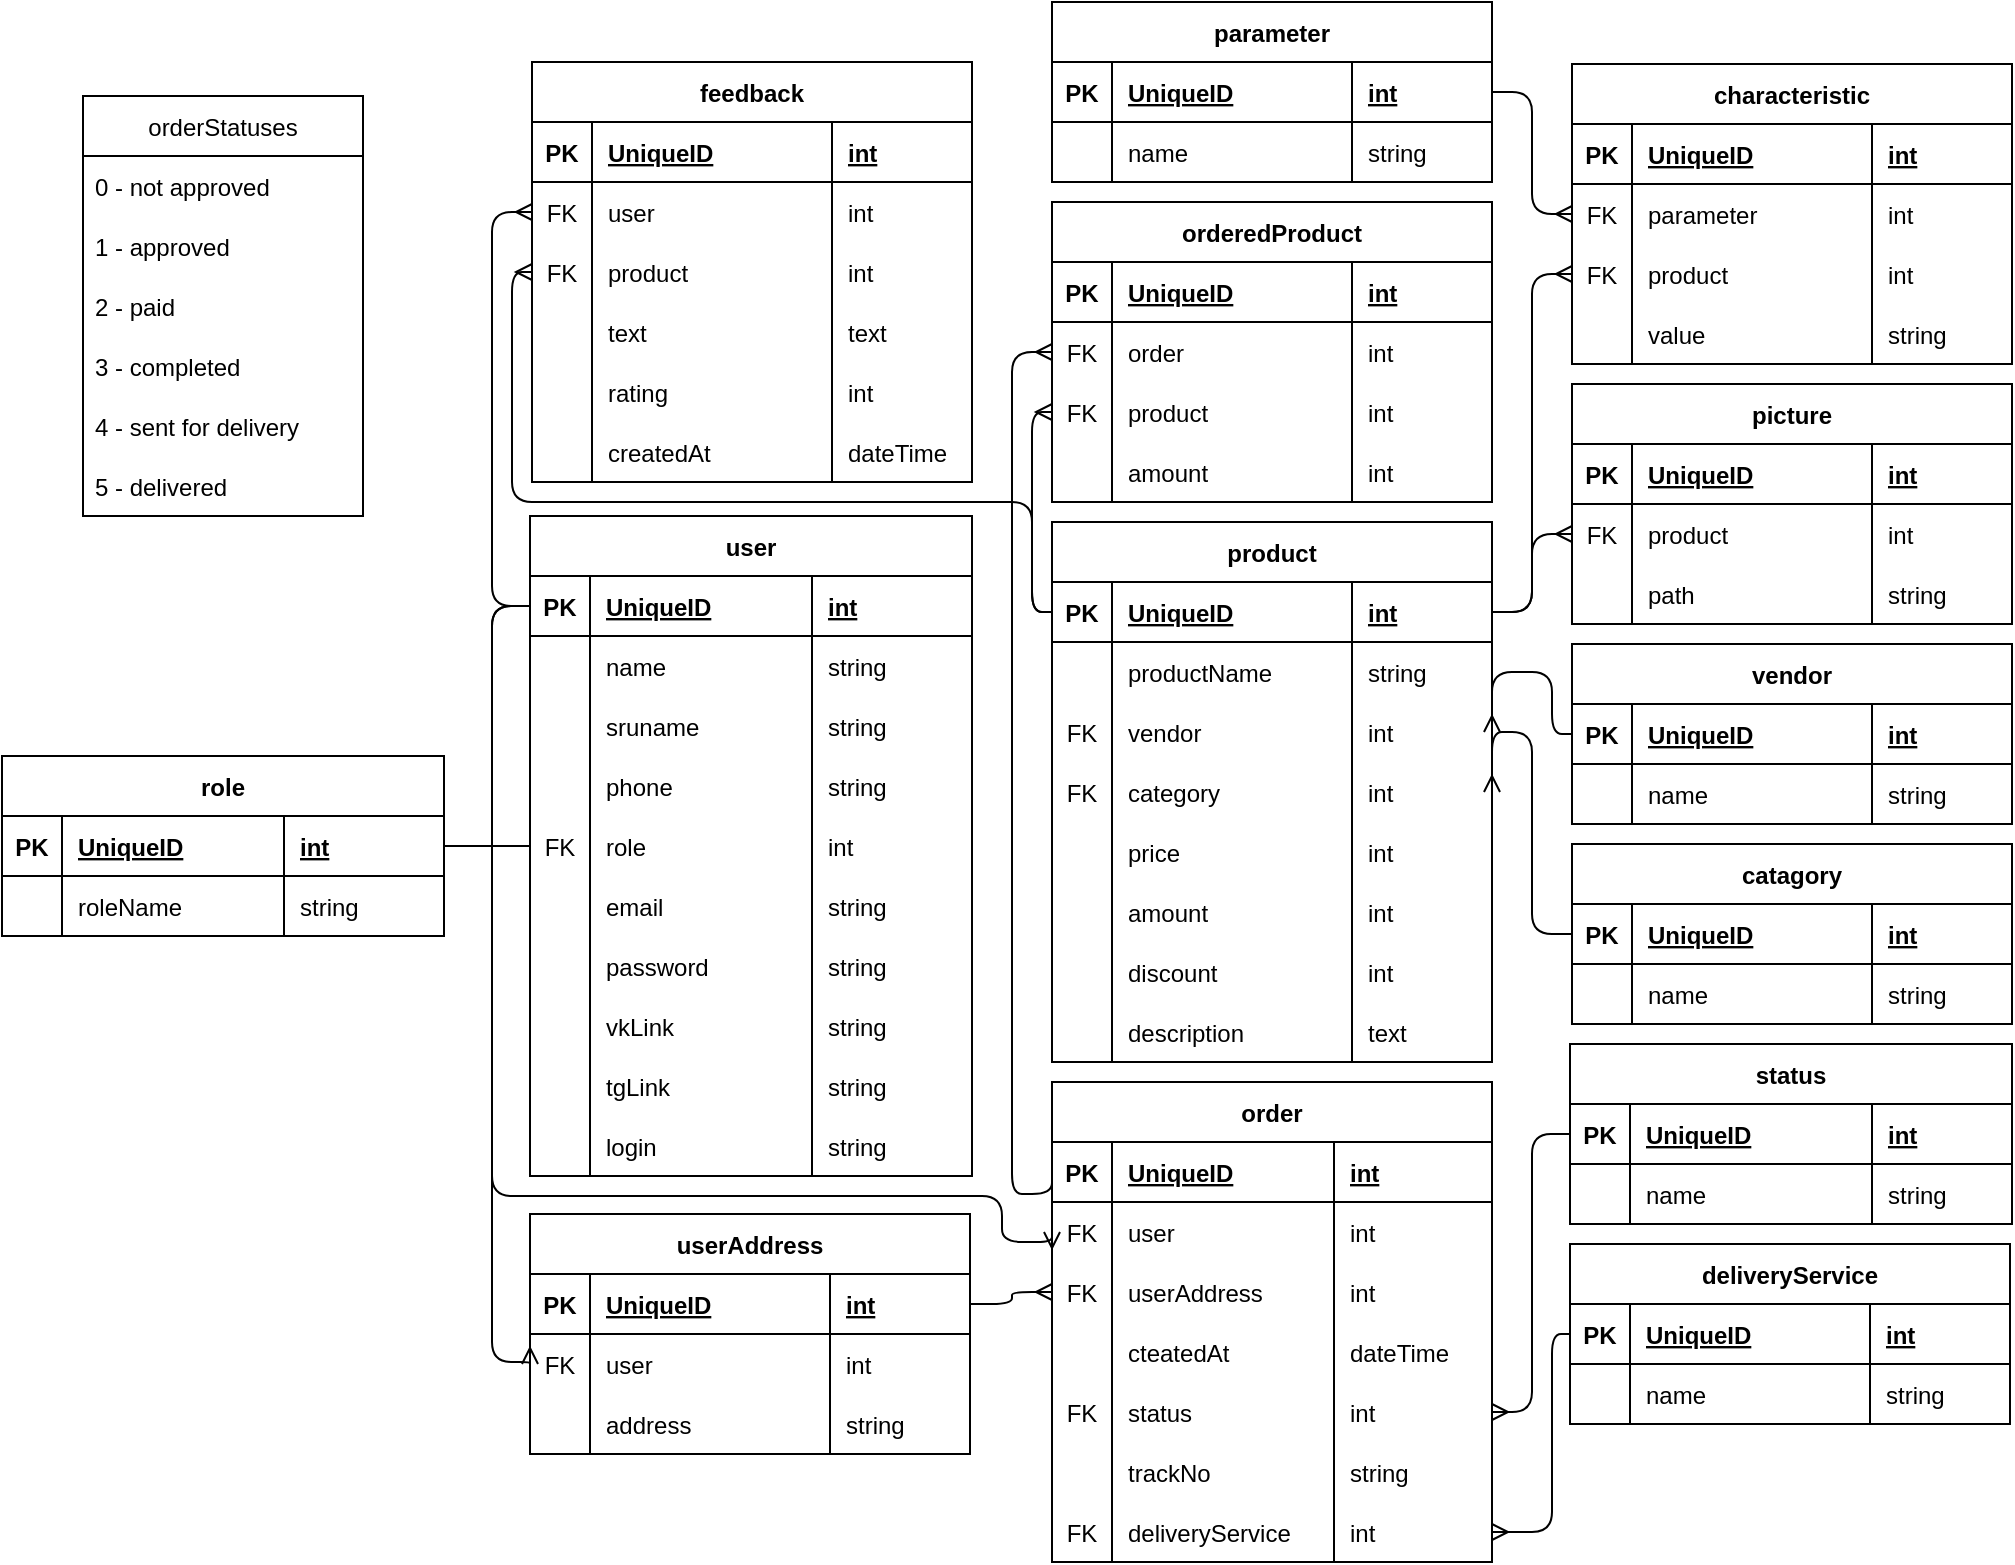 <mxfile version="20.3.0" type="device"><diagram id="kGw063Dxcnlei30PY3Jt" name="Database"><mxGraphModel dx="1385" dy="905" grid="1" gridSize="10" guides="1" tooltips="1" connect="1" arrows="1" fold="1" page="1" pageScale="1" pageWidth="1169" pageHeight="827" background="#FFFFFF" math="0" shadow="0"><root><mxCell id="0"/><mxCell id="1" parent="0"/><mxCell id="2h1zQXcFkqLpAbksFEwr-1" value="user" style="shape=table;startSize=30;container=1;collapsible=1;childLayout=tableLayout;fixedRows=1;rowLines=0;fontStyle=1;align=center;resizeLast=1;" parent="1" vertex="1"><mxGeometry x="379" y="267" width="221" height="330" as="geometry"/></mxCell><mxCell id="2h1zQXcFkqLpAbksFEwr-2" value="" style="shape=tableRow;horizontal=0;startSize=0;swimlaneHead=0;swimlaneBody=0;fillColor=none;collapsible=0;dropTarget=0;points=[[0,0.5],[1,0.5]];portConstraint=eastwest;top=0;left=0;right=0;bottom=1;" parent="2h1zQXcFkqLpAbksFEwr-1" vertex="1"><mxGeometry y="30" width="221" height="30" as="geometry"/></mxCell><mxCell id="2h1zQXcFkqLpAbksFEwr-3" value="PK" style="shape=partialRectangle;connectable=0;fillColor=none;top=0;left=0;bottom=0;right=0;fontStyle=1;overflow=hidden;" parent="2h1zQXcFkqLpAbksFEwr-2" vertex="1"><mxGeometry width="30" height="30" as="geometry"><mxRectangle width="30" height="30" as="alternateBounds"/></mxGeometry></mxCell><mxCell id="2h1zQXcFkqLpAbksFEwr-4" value="UniqueID" style="shape=partialRectangle;connectable=0;fillColor=none;top=0;left=0;bottom=0;right=0;align=left;spacingLeft=6;fontStyle=5;overflow=hidden;" parent="2h1zQXcFkqLpAbksFEwr-2" vertex="1"><mxGeometry x="30" width="111" height="30" as="geometry"><mxRectangle width="111" height="30" as="alternateBounds"/></mxGeometry></mxCell><mxCell id="2h1zQXcFkqLpAbksFEwr-14" value="int" style="shape=partialRectangle;connectable=0;fillColor=none;top=0;left=0;bottom=0;right=0;align=left;spacingLeft=6;fontStyle=5;overflow=hidden;" parent="2h1zQXcFkqLpAbksFEwr-2" vertex="1"><mxGeometry x="141" width="80" height="30" as="geometry"><mxRectangle width="80" height="30" as="alternateBounds"/></mxGeometry></mxCell><mxCell id="2h1zQXcFkqLpAbksFEwr-5" value="" style="shape=tableRow;horizontal=0;startSize=0;swimlaneHead=0;swimlaneBody=0;fillColor=none;collapsible=0;dropTarget=0;points=[[0,0.5],[1,0.5]];portConstraint=eastwest;top=0;left=0;right=0;bottom=0;" parent="2h1zQXcFkqLpAbksFEwr-1" vertex="1"><mxGeometry y="60" width="221" height="30" as="geometry"/></mxCell><mxCell id="2h1zQXcFkqLpAbksFEwr-6" value="" style="shape=partialRectangle;connectable=0;fillColor=none;top=0;left=0;bottom=0;right=0;editable=1;overflow=hidden;" parent="2h1zQXcFkqLpAbksFEwr-5" vertex="1"><mxGeometry width="30" height="30" as="geometry"><mxRectangle width="30" height="30" as="alternateBounds"/></mxGeometry></mxCell><mxCell id="2h1zQXcFkqLpAbksFEwr-7" value="name" style="shape=partialRectangle;connectable=0;fillColor=none;top=0;left=0;bottom=0;right=0;align=left;spacingLeft=6;overflow=hidden;" parent="2h1zQXcFkqLpAbksFEwr-5" vertex="1"><mxGeometry x="30" width="111" height="30" as="geometry"><mxRectangle width="111" height="30" as="alternateBounds"/></mxGeometry></mxCell><mxCell id="2h1zQXcFkqLpAbksFEwr-15" value="string" style="shape=partialRectangle;connectable=0;fillColor=none;top=0;left=0;bottom=0;right=0;align=left;spacingLeft=6;overflow=hidden;" parent="2h1zQXcFkqLpAbksFEwr-5" vertex="1"><mxGeometry x="141" width="80" height="30" as="geometry"><mxRectangle width="80" height="30" as="alternateBounds"/></mxGeometry></mxCell><mxCell id="2h1zQXcFkqLpAbksFEwr-8" value="" style="shape=tableRow;horizontal=0;startSize=0;swimlaneHead=0;swimlaneBody=0;fillColor=none;collapsible=0;dropTarget=0;points=[[0,0.5],[1,0.5]];portConstraint=eastwest;top=0;left=0;right=0;bottom=0;" parent="2h1zQXcFkqLpAbksFEwr-1" vertex="1"><mxGeometry y="90" width="221" height="30" as="geometry"/></mxCell><mxCell id="2h1zQXcFkqLpAbksFEwr-9" value="" style="shape=partialRectangle;connectable=0;fillColor=none;top=0;left=0;bottom=0;right=0;editable=1;overflow=hidden;" parent="2h1zQXcFkqLpAbksFEwr-8" vertex="1"><mxGeometry width="30" height="30" as="geometry"><mxRectangle width="30" height="30" as="alternateBounds"/></mxGeometry></mxCell><mxCell id="2h1zQXcFkqLpAbksFEwr-10" value="sruname" style="shape=partialRectangle;connectable=0;fillColor=none;top=0;left=0;bottom=0;right=0;align=left;spacingLeft=6;overflow=hidden;" parent="2h1zQXcFkqLpAbksFEwr-8" vertex="1"><mxGeometry x="30" width="111" height="30" as="geometry"><mxRectangle width="111" height="30" as="alternateBounds"/></mxGeometry></mxCell><mxCell id="2h1zQXcFkqLpAbksFEwr-16" value="string" style="shape=partialRectangle;connectable=0;fillColor=none;top=0;left=0;bottom=0;right=0;align=left;spacingLeft=6;overflow=hidden;" parent="2h1zQXcFkqLpAbksFEwr-8" vertex="1"><mxGeometry x="141" width="80" height="30" as="geometry"><mxRectangle width="80" height="30" as="alternateBounds"/></mxGeometry></mxCell><mxCell id="2h1zQXcFkqLpAbksFEwr-11" value="" style="shape=tableRow;horizontal=0;startSize=0;swimlaneHead=0;swimlaneBody=0;fillColor=none;collapsible=0;dropTarget=0;points=[[0,0.5],[1,0.5]];portConstraint=eastwest;top=0;left=0;right=0;bottom=0;" parent="2h1zQXcFkqLpAbksFEwr-1" vertex="1"><mxGeometry y="120" width="221" height="30" as="geometry"/></mxCell><mxCell id="2h1zQXcFkqLpAbksFEwr-12" value="" style="shape=partialRectangle;connectable=0;fillColor=none;top=0;left=0;bottom=0;right=0;editable=1;overflow=hidden;" parent="2h1zQXcFkqLpAbksFEwr-11" vertex="1"><mxGeometry width="30" height="30" as="geometry"><mxRectangle width="30" height="30" as="alternateBounds"/></mxGeometry></mxCell><mxCell id="2h1zQXcFkqLpAbksFEwr-13" value="phone" style="shape=partialRectangle;connectable=0;fillColor=none;top=0;left=0;bottom=0;right=0;align=left;spacingLeft=6;overflow=hidden;" parent="2h1zQXcFkqLpAbksFEwr-11" vertex="1"><mxGeometry x="30" width="111" height="30" as="geometry"><mxRectangle width="111" height="30" as="alternateBounds"/></mxGeometry></mxCell><mxCell id="2h1zQXcFkqLpAbksFEwr-17" value="string" style="shape=partialRectangle;connectable=0;fillColor=none;top=0;left=0;bottom=0;right=0;align=left;spacingLeft=6;overflow=hidden;" parent="2h1zQXcFkqLpAbksFEwr-11" vertex="1"><mxGeometry x="141" width="80" height="30" as="geometry"><mxRectangle width="80" height="30" as="alternateBounds"/></mxGeometry></mxCell><mxCell id="2h1zQXcFkqLpAbksFEwr-18" value="" style="shape=tableRow;horizontal=0;startSize=0;swimlaneHead=0;swimlaneBody=0;fillColor=none;collapsible=0;dropTarget=0;points=[[0,0.5],[1,0.5]];portConstraint=eastwest;top=0;left=0;right=0;bottom=0;" parent="2h1zQXcFkqLpAbksFEwr-1" vertex="1"><mxGeometry y="150" width="221" height="30" as="geometry"/></mxCell><mxCell id="2h1zQXcFkqLpAbksFEwr-19" value="FK" style="shape=partialRectangle;connectable=0;fillColor=none;top=0;left=0;bottom=0;right=0;editable=1;overflow=hidden;" parent="2h1zQXcFkqLpAbksFEwr-18" vertex="1"><mxGeometry width="30" height="30" as="geometry"><mxRectangle width="30" height="30" as="alternateBounds"/></mxGeometry></mxCell><mxCell id="2h1zQXcFkqLpAbksFEwr-20" value="role" style="shape=partialRectangle;connectable=0;fillColor=none;top=0;left=0;bottom=0;right=0;align=left;spacingLeft=6;overflow=hidden;" parent="2h1zQXcFkqLpAbksFEwr-18" vertex="1"><mxGeometry x="30" width="111" height="30" as="geometry"><mxRectangle width="111" height="30" as="alternateBounds"/></mxGeometry></mxCell><mxCell id="2h1zQXcFkqLpAbksFEwr-21" value="int" style="shape=partialRectangle;connectable=0;fillColor=none;top=0;left=0;bottom=0;right=0;align=left;spacingLeft=6;overflow=hidden;" parent="2h1zQXcFkqLpAbksFEwr-18" vertex="1"><mxGeometry x="141" width="80" height="30" as="geometry"><mxRectangle width="80" height="30" as="alternateBounds"/></mxGeometry></mxCell><mxCell id="2h1zQXcFkqLpAbksFEwr-30" style="shape=tableRow;horizontal=0;startSize=0;swimlaneHead=0;swimlaneBody=0;fillColor=none;collapsible=0;dropTarget=0;points=[[0,0.5],[1,0.5]];portConstraint=eastwest;top=0;left=0;right=0;bottom=0;" parent="2h1zQXcFkqLpAbksFEwr-1" vertex="1"><mxGeometry y="180" width="221" height="30" as="geometry"/></mxCell><mxCell id="2h1zQXcFkqLpAbksFEwr-31" style="shape=partialRectangle;connectable=0;fillColor=none;top=0;left=0;bottom=0;right=0;editable=1;overflow=hidden;" parent="2h1zQXcFkqLpAbksFEwr-30" vertex="1"><mxGeometry width="30" height="30" as="geometry"><mxRectangle width="30" height="30" as="alternateBounds"/></mxGeometry></mxCell><mxCell id="2h1zQXcFkqLpAbksFEwr-32" value="email" style="shape=partialRectangle;connectable=0;fillColor=none;top=0;left=0;bottom=0;right=0;align=left;spacingLeft=6;overflow=hidden;" parent="2h1zQXcFkqLpAbksFEwr-30" vertex="1"><mxGeometry x="30" width="111" height="30" as="geometry"><mxRectangle width="111" height="30" as="alternateBounds"/></mxGeometry></mxCell><mxCell id="2h1zQXcFkqLpAbksFEwr-33" value="string" style="shape=partialRectangle;connectable=0;fillColor=none;top=0;left=0;bottom=0;right=0;align=left;spacingLeft=6;overflow=hidden;" parent="2h1zQXcFkqLpAbksFEwr-30" vertex="1"><mxGeometry x="141" width="80" height="30" as="geometry"><mxRectangle width="80" height="30" as="alternateBounds"/></mxGeometry></mxCell><mxCell id="2h1zQXcFkqLpAbksFEwr-34" style="shape=tableRow;horizontal=0;startSize=0;swimlaneHead=0;swimlaneBody=0;fillColor=none;collapsible=0;dropTarget=0;points=[[0,0.5],[1,0.5]];portConstraint=eastwest;top=0;left=0;right=0;bottom=0;" parent="2h1zQXcFkqLpAbksFEwr-1" vertex="1"><mxGeometry y="210" width="221" height="30" as="geometry"/></mxCell><mxCell id="2h1zQXcFkqLpAbksFEwr-35" style="shape=partialRectangle;connectable=0;fillColor=none;top=0;left=0;bottom=0;right=0;editable=1;overflow=hidden;" parent="2h1zQXcFkqLpAbksFEwr-34" vertex="1"><mxGeometry width="30" height="30" as="geometry"><mxRectangle width="30" height="30" as="alternateBounds"/></mxGeometry></mxCell><mxCell id="2h1zQXcFkqLpAbksFEwr-36" value="password" style="shape=partialRectangle;connectable=0;fillColor=none;top=0;left=0;bottom=0;right=0;align=left;spacingLeft=6;overflow=hidden;" parent="2h1zQXcFkqLpAbksFEwr-34" vertex="1"><mxGeometry x="30" width="111" height="30" as="geometry"><mxRectangle width="111" height="30" as="alternateBounds"/></mxGeometry></mxCell><mxCell id="2h1zQXcFkqLpAbksFEwr-37" value="string" style="shape=partialRectangle;connectable=0;fillColor=none;top=0;left=0;bottom=0;right=0;align=left;spacingLeft=6;overflow=hidden;" parent="2h1zQXcFkqLpAbksFEwr-34" vertex="1"><mxGeometry x="141" width="80" height="30" as="geometry"><mxRectangle width="80" height="30" as="alternateBounds"/></mxGeometry></mxCell><mxCell id="59kGmS3p_rx_f818VuKg-1" style="shape=tableRow;horizontal=0;startSize=0;swimlaneHead=0;swimlaneBody=0;fillColor=none;collapsible=0;dropTarget=0;points=[[0,0.5],[1,0.5]];portConstraint=eastwest;top=0;left=0;right=0;bottom=0;" parent="2h1zQXcFkqLpAbksFEwr-1" vertex="1"><mxGeometry y="240" width="221" height="30" as="geometry"/></mxCell><mxCell id="59kGmS3p_rx_f818VuKg-2" style="shape=partialRectangle;connectable=0;fillColor=none;top=0;left=0;bottom=0;right=0;editable=1;overflow=hidden;" parent="59kGmS3p_rx_f818VuKg-1" vertex="1"><mxGeometry width="30" height="30" as="geometry"><mxRectangle width="30" height="30" as="alternateBounds"/></mxGeometry></mxCell><mxCell id="59kGmS3p_rx_f818VuKg-3" value="vkLink" style="shape=partialRectangle;connectable=0;fillColor=none;top=0;left=0;bottom=0;right=0;align=left;spacingLeft=6;overflow=hidden;" parent="59kGmS3p_rx_f818VuKg-1" vertex="1"><mxGeometry x="30" width="111" height="30" as="geometry"><mxRectangle width="111" height="30" as="alternateBounds"/></mxGeometry></mxCell><mxCell id="59kGmS3p_rx_f818VuKg-4" value="string" style="shape=partialRectangle;connectable=0;fillColor=none;top=0;left=0;bottom=0;right=0;align=left;spacingLeft=6;overflow=hidden;" parent="59kGmS3p_rx_f818VuKg-1" vertex="1"><mxGeometry x="141" width="80" height="30" as="geometry"><mxRectangle width="80" height="30" as="alternateBounds"/></mxGeometry></mxCell><mxCell id="59kGmS3p_rx_f818VuKg-162" style="shape=tableRow;horizontal=0;startSize=0;swimlaneHead=0;swimlaneBody=0;fillColor=none;collapsible=0;dropTarget=0;points=[[0,0.5],[1,0.5]];portConstraint=eastwest;top=0;left=0;right=0;bottom=0;" parent="2h1zQXcFkqLpAbksFEwr-1" vertex="1"><mxGeometry y="270" width="221" height="30" as="geometry"/></mxCell><mxCell id="59kGmS3p_rx_f818VuKg-163" style="shape=partialRectangle;connectable=0;fillColor=none;top=0;left=0;bottom=0;right=0;editable=1;overflow=hidden;" parent="59kGmS3p_rx_f818VuKg-162" vertex="1"><mxGeometry width="30" height="30" as="geometry"><mxRectangle width="30" height="30" as="alternateBounds"/></mxGeometry></mxCell><mxCell id="59kGmS3p_rx_f818VuKg-164" value="tgLink" style="shape=partialRectangle;connectable=0;fillColor=none;top=0;left=0;bottom=0;right=0;align=left;spacingLeft=6;overflow=hidden;" parent="59kGmS3p_rx_f818VuKg-162" vertex="1"><mxGeometry x="30" width="111" height="30" as="geometry"><mxRectangle width="111" height="30" as="alternateBounds"/></mxGeometry></mxCell><mxCell id="59kGmS3p_rx_f818VuKg-165" value="string" style="shape=partialRectangle;connectable=0;fillColor=none;top=0;left=0;bottom=0;right=0;align=left;spacingLeft=6;overflow=hidden;" parent="59kGmS3p_rx_f818VuKg-162" vertex="1"><mxGeometry x="141" width="80" height="30" as="geometry"><mxRectangle width="80" height="30" as="alternateBounds"/></mxGeometry></mxCell><mxCell id="mNu68DfpLN_ifcHDZFux-1" style="shape=tableRow;horizontal=0;startSize=0;swimlaneHead=0;swimlaneBody=0;fillColor=none;collapsible=0;dropTarget=0;points=[[0,0.5],[1,0.5]];portConstraint=eastwest;top=0;left=0;right=0;bottom=0;" parent="2h1zQXcFkqLpAbksFEwr-1" vertex="1"><mxGeometry y="300" width="221" height="30" as="geometry"/></mxCell><mxCell id="mNu68DfpLN_ifcHDZFux-2" style="shape=partialRectangle;connectable=0;fillColor=none;top=0;left=0;bottom=0;right=0;editable=1;overflow=hidden;" parent="mNu68DfpLN_ifcHDZFux-1" vertex="1"><mxGeometry width="30" height="30" as="geometry"><mxRectangle width="30" height="30" as="alternateBounds"/></mxGeometry></mxCell><mxCell id="mNu68DfpLN_ifcHDZFux-3" value="login" style="shape=partialRectangle;connectable=0;fillColor=none;top=0;left=0;bottom=0;right=0;align=left;spacingLeft=6;overflow=hidden;" parent="mNu68DfpLN_ifcHDZFux-1" vertex="1"><mxGeometry x="30" width="111" height="30" as="geometry"><mxRectangle width="111" height="30" as="alternateBounds"/></mxGeometry></mxCell><mxCell id="mNu68DfpLN_ifcHDZFux-4" value="string" style="shape=partialRectangle;connectable=0;fillColor=none;top=0;left=0;bottom=0;right=0;align=left;spacingLeft=6;overflow=hidden;" parent="mNu68DfpLN_ifcHDZFux-1" vertex="1"><mxGeometry x="141" width="80" height="30" as="geometry"><mxRectangle width="80" height="30" as="alternateBounds"/></mxGeometry></mxCell><mxCell id="2h1zQXcFkqLpAbksFEwr-38" value="role" style="shape=table;startSize=30;container=1;collapsible=1;childLayout=tableLayout;fixedRows=1;rowLines=0;fontStyle=1;align=center;resizeLast=1;" parent="1" vertex="1"><mxGeometry x="115" y="387" width="221" height="90" as="geometry"/></mxCell><mxCell id="2h1zQXcFkqLpAbksFEwr-39" value="" style="shape=tableRow;horizontal=0;startSize=0;swimlaneHead=0;swimlaneBody=0;fillColor=none;collapsible=0;dropTarget=0;points=[[0,0.5],[1,0.5]];portConstraint=eastwest;top=0;left=0;right=0;bottom=1;" parent="2h1zQXcFkqLpAbksFEwr-38" vertex="1"><mxGeometry y="30" width="221" height="30" as="geometry"/></mxCell><mxCell id="2h1zQXcFkqLpAbksFEwr-40" value="PK" style="shape=partialRectangle;connectable=0;fillColor=none;top=0;left=0;bottom=0;right=0;fontStyle=1;overflow=hidden;" parent="2h1zQXcFkqLpAbksFEwr-39" vertex="1"><mxGeometry width="30" height="30" as="geometry"><mxRectangle width="30" height="30" as="alternateBounds"/></mxGeometry></mxCell><mxCell id="2h1zQXcFkqLpAbksFEwr-41" value="UniqueID" style="shape=partialRectangle;connectable=0;fillColor=none;top=0;left=0;bottom=0;right=0;align=left;spacingLeft=6;fontStyle=5;overflow=hidden;" parent="2h1zQXcFkqLpAbksFEwr-39" vertex="1"><mxGeometry x="30" width="111" height="30" as="geometry"><mxRectangle width="111" height="30" as="alternateBounds"/></mxGeometry></mxCell><mxCell id="2h1zQXcFkqLpAbksFEwr-51" value="int" style="shape=partialRectangle;connectable=0;fillColor=none;top=0;left=0;bottom=0;right=0;align=left;spacingLeft=6;fontStyle=5;overflow=hidden;" parent="2h1zQXcFkqLpAbksFEwr-39" vertex="1"><mxGeometry x="141" width="80" height="30" as="geometry"><mxRectangle width="80" height="30" as="alternateBounds"/></mxGeometry></mxCell><mxCell id="2h1zQXcFkqLpAbksFEwr-42" value="" style="shape=tableRow;horizontal=0;startSize=0;swimlaneHead=0;swimlaneBody=0;fillColor=none;collapsible=0;dropTarget=0;points=[[0,0.5],[1,0.5]];portConstraint=eastwest;top=0;left=0;right=0;bottom=0;" parent="2h1zQXcFkqLpAbksFEwr-38" vertex="1"><mxGeometry y="60" width="221" height="30" as="geometry"/></mxCell><mxCell id="2h1zQXcFkqLpAbksFEwr-43" value="" style="shape=partialRectangle;connectable=0;fillColor=none;top=0;left=0;bottom=0;right=0;editable=1;overflow=hidden;" parent="2h1zQXcFkqLpAbksFEwr-42" vertex="1"><mxGeometry width="30" height="30" as="geometry"><mxRectangle width="30" height="30" as="alternateBounds"/></mxGeometry></mxCell><mxCell id="2h1zQXcFkqLpAbksFEwr-44" value="roleName" style="shape=partialRectangle;connectable=0;fillColor=none;top=0;left=0;bottom=0;right=0;align=left;spacingLeft=6;overflow=hidden;" parent="2h1zQXcFkqLpAbksFEwr-42" vertex="1"><mxGeometry x="30" width="111" height="30" as="geometry"><mxRectangle width="111" height="30" as="alternateBounds"/></mxGeometry></mxCell><mxCell id="2h1zQXcFkqLpAbksFEwr-52" value="string" style="shape=partialRectangle;connectable=0;fillColor=none;top=0;left=0;bottom=0;right=0;align=left;spacingLeft=6;overflow=hidden;" parent="2h1zQXcFkqLpAbksFEwr-42" vertex="1"><mxGeometry x="141" width="80" height="30" as="geometry"><mxRectangle width="80" height="30" as="alternateBounds"/></mxGeometry></mxCell><mxCell id="2h1zQXcFkqLpAbksFEwr-59" value="product" style="shape=table;startSize=30;container=1;collapsible=1;childLayout=tableLayout;fixedRows=1;rowLines=0;fontStyle=1;align=center;resizeLast=1;" parent="1" vertex="1"><mxGeometry x="640" y="270" width="220" height="270" as="geometry"/></mxCell><mxCell id="2h1zQXcFkqLpAbksFEwr-60" value="" style="shape=tableRow;horizontal=0;startSize=0;swimlaneHead=0;swimlaneBody=0;fillColor=none;collapsible=0;dropTarget=0;points=[[0,0.5],[1,0.5]];portConstraint=eastwest;top=0;left=0;right=0;bottom=1;" parent="2h1zQXcFkqLpAbksFEwr-59" vertex="1"><mxGeometry y="30" width="220" height="30" as="geometry"/></mxCell><mxCell id="2h1zQXcFkqLpAbksFEwr-61" value="PK" style="shape=partialRectangle;connectable=0;fillColor=none;top=0;left=0;bottom=0;right=0;fontStyle=1;overflow=hidden;" parent="2h1zQXcFkqLpAbksFEwr-60" vertex="1"><mxGeometry width="30" height="30" as="geometry"><mxRectangle width="30" height="30" as="alternateBounds"/></mxGeometry></mxCell><mxCell id="2h1zQXcFkqLpAbksFEwr-62" value="UniqueID" style="shape=partialRectangle;connectable=0;fillColor=none;top=0;left=0;bottom=0;right=0;align=left;spacingLeft=6;fontStyle=5;overflow=hidden;" parent="2h1zQXcFkqLpAbksFEwr-60" vertex="1"><mxGeometry x="30" width="120" height="30" as="geometry"><mxRectangle width="120" height="30" as="alternateBounds"/></mxGeometry></mxCell><mxCell id="2h1zQXcFkqLpAbksFEwr-72" value="int" style="shape=partialRectangle;connectable=0;fillColor=none;top=0;left=0;bottom=0;right=0;align=left;spacingLeft=6;fontStyle=5;overflow=hidden;" parent="2h1zQXcFkqLpAbksFEwr-60" vertex="1"><mxGeometry x="150" width="70" height="30" as="geometry"><mxRectangle width="70" height="30" as="alternateBounds"/></mxGeometry></mxCell><mxCell id="LiBvt0IQfA7VmV0TfSz9-5" style="shape=tableRow;horizontal=0;startSize=0;swimlaneHead=0;swimlaneBody=0;fillColor=none;collapsible=0;dropTarget=0;points=[[0,0.5],[1,0.5]];portConstraint=eastwest;top=0;left=0;right=0;bottom=0;" vertex="1" parent="2h1zQXcFkqLpAbksFEwr-59"><mxGeometry y="60" width="220" height="30" as="geometry"/></mxCell><mxCell id="LiBvt0IQfA7VmV0TfSz9-6" style="shape=partialRectangle;connectable=0;fillColor=none;top=0;left=0;bottom=0;right=0;editable=1;overflow=hidden;" vertex="1" parent="LiBvt0IQfA7VmV0TfSz9-5"><mxGeometry width="30" height="30" as="geometry"><mxRectangle width="30" height="30" as="alternateBounds"/></mxGeometry></mxCell><mxCell id="LiBvt0IQfA7VmV0TfSz9-7" value="productName" style="shape=partialRectangle;connectable=0;fillColor=none;top=0;left=0;bottom=0;right=0;align=left;spacingLeft=6;overflow=hidden;" vertex="1" parent="LiBvt0IQfA7VmV0TfSz9-5"><mxGeometry x="30" width="120" height="30" as="geometry"><mxRectangle width="120" height="30" as="alternateBounds"/></mxGeometry></mxCell><mxCell id="LiBvt0IQfA7VmV0TfSz9-8" value="string" style="shape=partialRectangle;connectable=0;fillColor=none;top=0;left=0;bottom=0;right=0;align=left;spacingLeft=6;overflow=hidden;" vertex="1" parent="LiBvt0IQfA7VmV0TfSz9-5"><mxGeometry x="150" width="70" height="30" as="geometry"><mxRectangle width="70" height="30" as="alternateBounds"/></mxGeometry></mxCell><mxCell id="2h1zQXcFkqLpAbksFEwr-63" value="" style="shape=tableRow;horizontal=0;startSize=0;swimlaneHead=0;swimlaneBody=0;fillColor=none;collapsible=0;dropTarget=0;points=[[0,0.5],[1,0.5]];portConstraint=eastwest;top=0;left=0;right=0;bottom=0;" parent="2h1zQXcFkqLpAbksFEwr-59" vertex="1"><mxGeometry y="90" width="220" height="30" as="geometry"/></mxCell><mxCell id="2h1zQXcFkqLpAbksFEwr-64" value="FK" style="shape=partialRectangle;connectable=0;fillColor=none;top=0;left=0;bottom=0;right=0;editable=1;overflow=hidden;" parent="2h1zQXcFkqLpAbksFEwr-63" vertex="1"><mxGeometry width="30" height="30" as="geometry"><mxRectangle width="30" height="30" as="alternateBounds"/></mxGeometry></mxCell><mxCell id="2h1zQXcFkqLpAbksFEwr-65" value="vendor" style="shape=partialRectangle;connectable=0;fillColor=none;top=0;left=0;bottom=0;right=0;align=left;spacingLeft=6;overflow=hidden;" parent="2h1zQXcFkqLpAbksFEwr-63" vertex="1"><mxGeometry x="30" width="120" height="30" as="geometry"><mxRectangle width="120" height="30" as="alternateBounds"/></mxGeometry></mxCell><mxCell id="2h1zQXcFkqLpAbksFEwr-73" value="int" style="shape=partialRectangle;connectable=0;fillColor=none;top=0;left=0;bottom=0;right=0;align=left;spacingLeft=6;overflow=hidden;" parent="2h1zQXcFkqLpAbksFEwr-63" vertex="1"><mxGeometry x="150" width="70" height="30" as="geometry"><mxRectangle width="70" height="30" as="alternateBounds"/></mxGeometry></mxCell><mxCell id="2h1zQXcFkqLpAbksFEwr-66" value="" style="shape=tableRow;horizontal=0;startSize=0;swimlaneHead=0;swimlaneBody=0;fillColor=none;collapsible=0;dropTarget=0;points=[[0,0.5],[1,0.5]];portConstraint=eastwest;top=0;left=0;right=0;bottom=0;" parent="2h1zQXcFkqLpAbksFEwr-59" vertex="1"><mxGeometry y="120" width="220" height="30" as="geometry"/></mxCell><mxCell id="2h1zQXcFkqLpAbksFEwr-67" value="FK" style="shape=partialRectangle;connectable=0;fillColor=none;top=0;left=0;bottom=0;right=0;editable=1;overflow=hidden;" parent="2h1zQXcFkqLpAbksFEwr-66" vertex="1"><mxGeometry width="30" height="30" as="geometry"><mxRectangle width="30" height="30" as="alternateBounds"/></mxGeometry></mxCell><mxCell id="2h1zQXcFkqLpAbksFEwr-68" value="category" style="shape=partialRectangle;connectable=0;fillColor=none;top=0;left=0;bottom=0;right=0;align=left;spacingLeft=6;overflow=hidden;" parent="2h1zQXcFkqLpAbksFEwr-66" vertex="1"><mxGeometry x="30" width="120" height="30" as="geometry"><mxRectangle width="120" height="30" as="alternateBounds"/></mxGeometry></mxCell><mxCell id="2h1zQXcFkqLpAbksFEwr-74" value="int" style="shape=partialRectangle;connectable=0;fillColor=none;top=0;left=0;bottom=0;right=0;align=left;spacingLeft=6;overflow=hidden;" parent="2h1zQXcFkqLpAbksFEwr-66" vertex="1"><mxGeometry x="150" width="70" height="30" as="geometry"><mxRectangle width="70" height="30" as="alternateBounds"/></mxGeometry></mxCell><mxCell id="2h1zQXcFkqLpAbksFEwr-69" value="" style="shape=tableRow;horizontal=0;startSize=0;swimlaneHead=0;swimlaneBody=0;fillColor=none;collapsible=0;dropTarget=0;points=[[0,0.5],[1,0.5]];portConstraint=eastwest;top=0;left=0;right=0;bottom=0;" parent="2h1zQXcFkqLpAbksFEwr-59" vertex="1"><mxGeometry y="150" width="220" height="30" as="geometry"/></mxCell><mxCell id="2h1zQXcFkqLpAbksFEwr-70" value="" style="shape=partialRectangle;connectable=0;fillColor=none;top=0;left=0;bottom=0;right=0;editable=1;overflow=hidden;" parent="2h1zQXcFkqLpAbksFEwr-69" vertex="1"><mxGeometry width="30" height="30" as="geometry"><mxRectangle width="30" height="30" as="alternateBounds"/></mxGeometry></mxCell><mxCell id="2h1zQXcFkqLpAbksFEwr-71" value="price" style="shape=partialRectangle;connectable=0;fillColor=none;top=0;left=0;bottom=0;right=0;align=left;spacingLeft=6;overflow=hidden;" parent="2h1zQXcFkqLpAbksFEwr-69" vertex="1"><mxGeometry x="30" width="120" height="30" as="geometry"><mxRectangle width="120" height="30" as="alternateBounds"/></mxGeometry></mxCell><mxCell id="2h1zQXcFkqLpAbksFEwr-75" value="int" style="shape=partialRectangle;connectable=0;fillColor=none;top=0;left=0;bottom=0;right=0;align=left;spacingLeft=6;overflow=hidden;" parent="2h1zQXcFkqLpAbksFEwr-69" vertex="1"><mxGeometry x="150" width="70" height="30" as="geometry"><mxRectangle width="70" height="30" as="alternateBounds"/></mxGeometry></mxCell><mxCell id="2h1zQXcFkqLpAbksFEwr-76" style="shape=tableRow;horizontal=0;startSize=0;swimlaneHead=0;swimlaneBody=0;fillColor=none;collapsible=0;dropTarget=0;points=[[0,0.5],[1,0.5]];portConstraint=eastwest;top=0;left=0;right=0;bottom=0;" parent="2h1zQXcFkqLpAbksFEwr-59" vertex="1"><mxGeometry y="180" width="220" height="30" as="geometry"/></mxCell><mxCell id="2h1zQXcFkqLpAbksFEwr-77" style="shape=partialRectangle;connectable=0;fillColor=none;top=0;left=0;bottom=0;right=0;editable=1;overflow=hidden;" parent="2h1zQXcFkqLpAbksFEwr-76" vertex="1"><mxGeometry width="30" height="30" as="geometry"><mxRectangle width="30" height="30" as="alternateBounds"/></mxGeometry></mxCell><mxCell id="2h1zQXcFkqLpAbksFEwr-78" value="amount" style="shape=partialRectangle;connectable=0;fillColor=none;top=0;left=0;bottom=0;right=0;align=left;spacingLeft=6;overflow=hidden;" parent="2h1zQXcFkqLpAbksFEwr-76" vertex="1"><mxGeometry x="30" width="120" height="30" as="geometry"><mxRectangle width="120" height="30" as="alternateBounds"/></mxGeometry></mxCell><mxCell id="2h1zQXcFkqLpAbksFEwr-79" value="int" style="shape=partialRectangle;connectable=0;fillColor=none;top=0;left=0;bottom=0;right=0;align=left;spacingLeft=6;overflow=hidden;" parent="2h1zQXcFkqLpAbksFEwr-76" vertex="1"><mxGeometry x="150" width="70" height="30" as="geometry"><mxRectangle width="70" height="30" as="alternateBounds"/></mxGeometry></mxCell><mxCell id="2h1zQXcFkqLpAbksFEwr-80" style="shape=tableRow;horizontal=0;startSize=0;swimlaneHead=0;swimlaneBody=0;fillColor=none;collapsible=0;dropTarget=0;points=[[0,0.5],[1,0.5]];portConstraint=eastwest;top=0;left=0;right=0;bottom=0;" parent="2h1zQXcFkqLpAbksFEwr-59" vertex="1"><mxGeometry y="210" width="220" height="30" as="geometry"/></mxCell><mxCell id="2h1zQXcFkqLpAbksFEwr-81" style="shape=partialRectangle;connectable=0;fillColor=none;top=0;left=0;bottom=0;right=0;editable=1;overflow=hidden;" parent="2h1zQXcFkqLpAbksFEwr-80" vertex="1"><mxGeometry width="30" height="30" as="geometry"><mxRectangle width="30" height="30" as="alternateBounds"/></mxGeometry></mxCell><mxCell id="2h1zQXcFkqLpAbksFEwr-82" value="discount" style="shape=partialRectangle;connectable=0;fillColor=none;top=0;left=0;bottom=0;right=0;align=left;spacingLeft=6;overflow=hidden;" parent="2h1zQXcFkqLpAbksFEwr-80" vertex="1"><mxGeometry x="30" width="120" height="30" as="geometry"><mxRectangle width="120" height="30" as="alternateBounds"/></mxGeometry></mxCell><mxCell id="2h1zQXcFkqLpAbksFEwr-83" value="int" style="shape=partialRectangle;connectable=0;fillColor=none;top=0;left=0;bottom=0;right=0;align=left;spacingLeft=6;overflow=hidden;" parent="2h1zQXcFkqLpAbksFEwr-80" vertex="1"><mxGeometry x="150" width="70" height="30" as="geometry"><mxRectangle width="70" height="30" as="alternateBounds"/></mxGeometry></mxCell><mxCell id="2h1zQXcFkqLpAbksFEwr-142" style="shape=tableRow;horizontal=0;startSize=0;swimlaneHead=0;swimlaneBody=0;fillColor=none;collapsible=0;dropTarget=0;points=[[0,0.5],[1,0.5]];portConstraint=eastwest;top=0;left=0;right=0;bottom=0;" parent="2h1zQXcFkqLpAbksFEwr-59" vertex="1"><mxGeometry y="240" width="220" height="30" as="geometry"/></mxCell><mxCell id="2h1zQXcFkqLpAbksFEwr-143" style="shape=partialRectangle;connectable=0;fillColor=none;top=0;left=0;bottom=0;right=0;editable=1;overflow=hidden;" parent="2h1zQXcFkqLpAbksFEwr-142" vertex="1"><mxGeometry width="30" height="30" as="geometry"><mxRectangle width="30" height="30" as="alternateBounds"/></mxGeometry></mxCell><mxCell id="2h1zQXcFkqLpAbksFEwr-144" value="description" style="shape=partialRectangle;connectable=0;fillColor=none;top=0;left=0;bottom=0;right=0;align=left;spacingLeft=6;overflow=hidden;" parent="2h1zQXcFkqLpAbksFEwr-142" vertex="1"><mxGeometry x="30" width="120" height="30" as="geometry"><mxRectangle width="120" height="30" as="alternateBounds"/></mxGeometry></mxCell><mxCell id="2h1zQXcFkqLpAbksFEwr-145" value="text" style="shape=partialRectangle;connectable=0;fillColor=none;top=0;left=0;bottom=0;right=0;align=left;spacingLeft=6;overflow=hidden;" parent="2h1zQXcFkqLpAbksFEwr-142" vertex="1"><mxGeometry x="150" width="70" height="30" as="geometry"><mxRectangle width="70" height="30" as="alternateBounds"/></mxGeometry></mxCell><mxCell id="2h1zQXcFkqLpAbksFEwr-101" value="vendor" style="shape=table;startSize=30;container=1;collapsible=1;childLayout=tableLayout;fixedRows=1;rowLines=0;fontStyle=1;align=center;resizeLast=1;" parent="1" vertex="1"><mxGeometry x="900" y="331" width="220" height="90" as="geometry"/></mxCell><mxCell id="2h1zQXcFkqLpAbksFEwr-102" value="" style="shape=tableRow;horizontal=0;startSize=0;swimlaneHead=0;swimlaneBody=0;fillColor=none;collapsible=0;dropTarget=0;points=[[0,0.5],[1,0.5]];portConstraint=eastwest;top=0;left=0;right=0;bottom=1;" parent="2h1zQXcFkqLpAbksFEwr-101" vertex="1"><mxGeometry y="30" width="220" height="30" as="geometry"/></mxCell><mxCell id="2h1zQXcFkqLpAbksFEwr-103" value="PK" style="shape=partialRectangle;connectable=0;fillColor=none;top=0;left=0;bottom=0;right=0;fontStyle=1;overflow=hidden;" parent="2h1zQXcFkqLpAbksFEwr-102" vertex="1"><mxGeometry width="30" height="30" as="geometry"><mxRectangle width="30" height="30" as="alternateBounds"/></mxGeometry></mxCell><mxCell id="2h1zQXcFkqLpAbksFEwr-104" value="UniqueID" style="shape=partialRectangle;connectable=0;fillColor=none;top=0;left=0;bottom=0;right=0;align=left;spacingLeft=6;fontStyle=5;overflow=hidden;" parent="2h1zQXcFkqLpAbksFEwr-102" vertex="1"><mxGeometry x="30" width="120" height="30" as="geometry"><mxRectangle width="120" height="30" as="alternateBounds"/></mxGeometry></mxCell><mxCell id="2h1zQXcFkqLpAbksFEwr-105" value="int" style="shape=partialRectangle;connectable=0;fillColor=none;top=0;left=0;bottom=0;right=0;align=left;spacingLeft=6;fontStyle=5;overflow=hidden;" parent="2h1zQXcFkqLpAbksFEwr-102" vertex="1"><mxGeometry x="150" width="70" height="30" as="geometry"><mxRectangle width="70" height="30" as="alternateBounds"/></mxGeometry></mxCell><mxCell id="2h1zQXcFkqLpAbksFEwr-106" value="" style="shape=tableRow;horizontal=0;startSize=0;swimlaneHead=0;swimlaneBody=0;fillColor=none;collapsible=0;dropTarget=0;points=[[0,0.5],[1,0.5]];portConstraint=eastwest;top=0;left=0;right=0;bottom=0;" parent="2h1zQXcFkqLpAbksFEwr-101" vertex="1"><mxGeometry y="60" width="220" height="30" as="geometry"/></mxCell><mxCell id="2h1zQXcFkqLpAbksFEwr-107" value="" style="shape=partialRectangle;connectable=0;fillColor=none;top=0;left=0;bottom=0;right=0;editable=1;overflow=hidden;" parent="2h1zQXcFkqLpAbksFEwr-106" vertex="1"><mxGeometry width="30" height="30" as="geometry"><mxRectangle width="30" height="30" as="alternateBounds"/></mxGeometry></mxCell><mxCell id="2h1zQXcFkqLpAbksFEwr-108" value="name" style="shape=partialRectangle;connectable=0;fillColor=none;top=0;left=0;bottom=0;right=0;align=left;spacingLeft=6;overflow=hidden;" parent="2h1zQXcFkqLpAbksFEwr-106" vertex="1"><mxGeometry x="30" width="120" height="30" as="geometry"><mxRectangle width="120" height="30" as="alternateBounds"/></mxGeometry></mxCell><mxCell id="2h1zQXcFkqLpAbksFEwr-109" value="string" style="shape=partialRectangle;connectable=0;fillColor=none;top=0;left=0;bottom=0;right=0;align=left;spacingLeft=6;overflow=hidden;" parent="2h1zQXcFkqLpAbksFEwr-106" vertex="1"><mxGeometry x="150" width="70" height="30" as="geometry"><mxRectangle width="70" height="30" as="alternateBounds"/></mxGeometry></mxCell><mxCell id="2h1zQXcFkqLpAbksFEwr-118" value="catagory" style="shape=table;startSize=30;container=1;collapsible=1;childLayout=tableLayout;fixedRows=1;rowLines=0;fontStyle=1;align=center;resizeLast=1;" parent="1" vertex="1"><mxGeometry x="900" y="431" width="220" height="90" as="geometry"/></mxCell><mxCell id="2h1zQXcFkqLpAbksFEwr-119" value="" style="shape=tableRow;horizontal=0;startSize=0;swimlaneHead=0;swimlaneBody=0;fillColor=none;collapsible=0;dropTarget=0;points=[[0,0.5],[1,0.5]];portConstraint=eastwest;top=0;left=0;right=0;bottom=1;" parent="2h1zQXcFkqLpAbksFEwr-118" vertex="1"><mxGeometry y="30" width="220" height="30" as="geometry"/></mxCell><mxCell id="2h1zQXcFkqLpAbksFEwr-120" value="PK" style="shape=partialRectangle;connectable=0;fillColor=none;top=0;left=0;bottom=0;right=0;fontStyle=1;overflow=hidden;" parent="2h1zQXcFkqLpAbksFEwr-119" vertex="1"><mxGeometry width="30" height="30" as="geometry"><mxRectangle width="30" height="30" as="alternateBounds"/></mxGeometry></mxCell><mxCell id="2h1zQXcFkqLpAbksFEwr-121" value="UniqueID" style="shape=partialRectangle;connectable=0;fillColor=none;top=0;left=0;bottom=0;right=0;align=left;spacingLeft=6;fontStyle=5;overflow=hidden;" parent="2h1zQXcFkqLpAbksFEwr-119" vertex="1"><mxGeometry x="30" width="120" height="30" as="geometry"><mxRectangle width="120" height="30" as="alternateBounds"/></mxGeometry></mxCell><mxCell id="2h1zQXcFkqLpAbksFEwr-122" value="int" style="shape=partialRectangle;connectable=0;fillColor=none;top=0;left=0;bottom=0;right=0;align=left;spacingLeft=6;fontStyle=5;overflow=hidden;" parent="2h1zQXcFkqLpAbksFEwr-119" vertex="1"><mxGeometry x="150" width="70" height="30" as="geometry"><mxRectangle width="70" height="30" as="alternateBounds"/></mxGeometry></mxCell><mxCell id="2h1zQXcFkqLpAbksFEwr-123" value="" style="shape=tableRow;horizontal=0;startSize=0;swimlaneHead=0;swimlaneBody=0;fillColor=none;collapsible=0;dropTarget=0;points=[[0,0.5],[1,0.5]];portConstraint=eastwest;top=0;left=0;right=0;bottom=0;" parent="2h1zQXcFkqLpAbksFEwr-118" vertex="1"><mxGeometry y="60" width="220" height="30" as="geometry"/></mxCell><mxCell id="2h1zQXcFkqLpAbksFEwr-124" value="" style="shape=partialRectangle;connectable=0;fillColor=none;top=0;left=0;bottom=0;right=0;editable=1;overflow=hidden;" parent="2h1zQXcFkqLpAbksFEwr-123" vertex="1"><mxGeometry width="30" height="30" as="geometry"><mxRectangle width="30" height="30" as="alternateBounds"/></mxGeometry></mxCell><mxCell id="2h1zQXcFkqLpAbksFEwr-125" value="name" style="shape=partialRectangle;connectable=0;fillColor=none;top=0;left=0;bottom=0;right=0;align=left;spacingLeft=6;overflow=hidden;" parent="2h1zQXcFkqLpAbksFEwr-123" vertex="1"><mxGeometry x="30" width="120" height="30" as="geometry"><mxRectangle width="120" height="30" as="alternateBounds"/></mxGeometry></mxCell><mxCell id="2h1zQXcFkqLpAbksFEwr-126" value="string" style="shape=partialRectangle;connectable=0;fillColor=none;top=0;left=0;bottom=0;right=0;align=left;spacingLeft=6;overflow=hidden;" parent="2h1zQXcFkqLpAbksFEwr-123" vertex="1"><mxGeometry x="150" width="70" height="30" as="geometry"><mxRectangle width="70" height="30" as="alternateBounds"/></mxGeometry></mxCell><mxCell id="2h1zQXcFkqLpAbksFEwr-138" style="edgeStyle=orthogonalEdgeStyle;rounded=1;orthogonalLoop=1;jettySize=auto;html=1;exitX=0;exitY=0.5;exitDx=0;exitDy=0;entryX=1;entryY=0.5;entryDx=0;entryDy=0;strokeWidth=1;endArrow=ERmany;endFill=0;" parent="1" source="2h1zQXcFkqLpAbksFEwr-102" target="2h1zQXcFkqLpAbksFEwr-63" edge="1"><mxGeometry relative="1" as="geometry"><Array as="points"><mxPoint x="890" y="376"/><mxPoint x="890" y="345"/></Array></mxGeometry></mxCell><mxCell id="2h1zQXcFkqLpAbksFEwr-139" style="edgeStyle=orthogonalEdgeStyle;rounded=1;orthogonalLoop=1;jettySize=auto;html=1;exitX=0;exitY=0.5;exitDx=0;exitDy=0;entryX=1;entryY=0.5;entryDx=0;entryDy=0;endArrow=ERmany;endFill=0;" parent="1" source="2h1zQXcFkqLpAbksFEwr-119" target="2h1zQXcFkqLpAbksFEwr-66" edge="1"><mxGeometry relative="1" as="geometry"><Array as="points"><mxPoint x="880" y="476"/><mxPoint x="880" y="375"/></Array></mxGeometry></mxCell><mxCell id="2h1zQXcFkqLpAbksFEwr-141" style="edgeStyle=orthogonalEdgeStyle;rounded=1;orthogonalLoop=1;jettySize=auto;html=1;exitX=0;exitY=0.5;exitDx=0;exitDy=0;entryX=1;entryY=0.5;entryDx=0;entryDy=0;strokeWidth=1;endArrow=none;endFill=0;" parent="1" source="2h1zQXcFkqLpAbksFEwr-18" target="2h1zQXcFkqLpAbksFEwr-39" edge="1"><mxGeometry relative="1" as="geometry"><Array as="points"><mxPoint x="355" y="432"/><mxPoint x="355" y="432"/></Array></mxGeometry></mxCell><mxCell id="2h1zQXcFkqLpAbksFEwr-159" value="picture" style="shape=table;startSize=30;container=1;collapsible=1;childLayout=tableLayout;fixedRows=1;rowLines=0;fontStyle=1;align=center;resizeLast=1;" parent="1" vertex="1"><mxGeometry x="900" y="201" width="220" height="120" as="geometry"/></mxCell><mxCell id="2h1zQXcFkqLpAbksFEwr-160" value="" style="shape=tableRow;horizontal=0;startSize=0;swimlaneHead=0;swimlaneBody=0;fillColor=none;collapsible=0;dropTarget=0;points=[[0,0.5],[1,0.5]];portConstraint=eastwest;top=0;left=0;right=0;bottom=1;" parent="2h1zQXcFkqLpAbksFEwr-159" vertex="1"><mxGeometry y="30" width="220" height="30" as="geometry"/></mxCell><mxCell id="2h1zQXcFkqLpAbksFEwr-161" value="PK" style="shape=partialRectangle;connectable=0;fillColor=none;top=0;left=0;bottom=0;right=0;fontStyle=1;overflow=hidden;" parent="2h1zQXcFkqLpAbksFEwr-160" vertex="1"><mxGeometry width="30" height="30" as="geometry"><mxRectangle width="30" height="30" as="alternateBounds"/></mxGeometry></mxCell><mxCell id="2h1zQXcFkqLpAbksFEwr-162" value="UniqueID" style="shape=partialRectangle;connectable=0;fillColor=none;top=0;left=0;bottom=0;right=0;align=left;spacingLeft=6;fontStyle=5;overflow=hidden;" parent="2h1zQXcFkqLpAbksFEwr-160" vertex="1"><mxGeometry x="30" width="120" height="30" as="geometry"><mxRectangle width="120" height="30" as="alternateBounds"/></mxGeometry></mxCell><mxCell id="2h1zQXcFkqLpAbksFEwr-163" value="int" style="shape=partialRectangle;connectable=0;fillColor=none;top=0;left=0;bottom=0;right=0;align=left;spacingLeft=6;fontStyle=5;overflow=hidden;" parent="2h1zQXcFkqLpAbksFEwr-160" vertex="1"><mxGeometry x="150" width="70" height="30" as="geometry"><mxRectangle width="70" height="30" as="alternateBounds"/></mxGeometry></mxCell><mxCell id="2h1zQXcFkqLpAbksFEwr-176" style="shape=tableRow;horizontal=0;startSize=0;swimlaneHead=0;swimlaneBody=0;fillColor=none;collapsible=0;dropTarget=0;points=[[0,0.5],[1,0.5]];portConstraint=eastwest;top=0;left=0;right=0;bottom=0;" parent="2h1zQXcFkqLpAbksFEwr-159" vertex="1"><mxGeometry y="60" width="220" height="30" as="geometry"/></mxCell><mxCell id="2h1zQXcFkqLpAbksFEwr-177" value="FK" style="shape=partialRectangle;connectable=0;fillColor=none;top=0;left=0;bottom=0;right=0;editable=1;overflow=hidden;" parent="2h1zQXcFkqLpAbksFEwr-176" vertex="1"><mxGeometry width="30" height="30" as="geometry"><mxRectangle width="30" height="30" as="alternateBounds"/></mxGeometry></mxCell><mxCell id="2h1zQXcFkqLpAbksFEwr-178" value="product" style="shape=partialRectangle;connectable=0;fillColor=none;top=0;left=0;bottom=0;right=0;align=left;spacingLeft=6;overflow=hidden;" parent="2h1zQXcFkqLpAbksFEwr-176" vertex="1"><mxGeometry x="30" width="120" height="30" as="geometry"><mxRectangle width="120" height="30" as="alternateBounds"/></mxGeometry></mxCell><mxCell id="2h1zQXcFkqLpAbksFEwr-179" value="int" style="shape=partialRectangle;connectable=0;fillColor=none;top=0;left=0;bottom=0;right=0;align=left;spacingLeft=6;overflow=hidden;" parent="2h1zQXcFkqLpAbksFEwr-176" vertex="1"><mxGeometry x="150" width="70" height="30" as="geometry"><mxRectangle width="70" height="30" as="alternateBounds"/></mxGeometry></mxCell><mxCell id="2h1zQXcFkqLpAbksFEwr-164" value="" style="shape=tableRow;horizontal=0;startSize=0;swimlaneHead=0;swimlaneBody=0;fillColor=none;collapsible=0;dropTarget=0;points=[[0,0.5],[1,0.5]];portConstraint=eastwest;top=0;left=0;right=0;bottom=0;" parent="2h1zQXcFkqLpAbksFEwr-159" vertex="1"><mxGeometry y="90" width="220" height="30" as="geometry"/></mxCell><mxCell id="2h1zQXcFkqLpAbksFEwr-165" value="" style="shape=partialRectangle;connectable=0;fillColor=none;top=0;left=0;bottom=0;right=0;editable=1;overflow=hidden;" parent="2h1zQXcFkqLpAbksFEwr-164" vertex="1"><mxGeometry width="30" height="30" as="geometry"><mxRectangle width="30" height="30" as="alternateBounds"/></mxGeometry></mxCell><mxCell id="2h1zQXcFkqLpAbksFEwr-166" value="path" style="shape=partialRectangle;connectable=0;fillColor=none;top=0;left=0;bottom=0;right=0;align=left;spacingLeft=6;overflow=hidden;" parent="2h1zQXcFkqLpAbksFEwr-164" vertex="1"><mxGeometry x="30" width="120" height="30" as="geometry"><mxRectangle width="120" height="30" as="alternateBounds"/></mxGeometry></mxCell><mxCell id="2h1zQXcFkqLpAbksFEwr-167" value="string" style="shape=partialRectangle;connectable=0;fillColor=none;top=0;left=0;bottom=0;right=0;align=left;spacingLeft=6;overflow=hidden;" parent="2h1zQXcFkqLpAbksFEwr-164" vertex="1"><mxGeometry x="150" width="70" height="30" as="geometry"><mxRectangle width="70" height="30" as="alternateBounds"/></mxGeometry></mxCell><mxCell id="2h1zQXcFkqLpAbksFEwr-181" value="order" style="shape=table;startSize=30;container=1;collapsible=1;childLayout=tableLayout;fixedRows=1;rowLines=0;fontStyle=1;align=center;resizeLast=1;" parent="1" vertex="1"><mxGeometry x="640" y="550" width="220" height="240" as="geometry"><mxRectangle x="41" y="419" width="70" height="30" as="alternateBounds"/></mxGeometry></mxCell><mxCell id="2h1zQXcFkqLpAbksFEwr-182" value="" style="shape=tableRow;horizontal=0;startSize=0;swimlaneHead=0;swimlaneBody=0;fillColor=none;collapsible=0;dropTarget=0;points=[[0,0.5],[1,0.5]];portConstraint=eastwest;top=0;left=0;right=0;bottom=1;" parent="2h1zQXcFkqLpAbksFEwr-181" vertex="1"><mxGeometry y="30" width="220" height="30" as="geometry"/></mxCell><mxCell id="2h1zQXcFkqLpAbksFEwr-183" value="PK" style="shape=partialRectangle;connectable=0;fillColor=none;top=0;left=0;bottom=0;right=0;fontStyle=1;overflow=hidden;" parent="2h1zQXcFkqLpAbksFEwr-182" vertex="1"><mxGeometry width="30" height="30" as="geometry"><mxRectangle width="30" height="30" as="alternateBounds"/></mxGeometry></mxCell><mxCell id="2h1zQXcFkqLpAbksFEwr-184" value="UniqueID" style="shape=partialRectangle;connectable=0;fillColor=none;top=0;left=0;bottom=0;right=0;align=left;spacingLeft=6;fontStyle=5;overflow=hidden;" parent="2h1zQXcFkqLpAbksFEwr-182" vertex="1"><mxGeometry x="30" width="111" height="30" as="geometry"><mxRectangle width="111" height="30" as="alternateBounds"/></mxGeometry></mxCell><mxCell id="2h1zQXcFkqLpAbksFEwr-185" value="int" style="shape=partialRectangle;connectable=0;fillColor=none;top=0;left=0;bottom=0;right=0;align=left;spacingLeft=6;fontStyle=5;overflow=hidden;" parent="2h1zQXcFkqLpAbksFEwr-182" vertex="1"><mxGeometry x="141" width="79" height="30" as="geometry"><mxRectangle width="79" height="30" as="alternateBounds"/></mxGeometry></mxCell><mxCell id="2h1zQXcFkqLpAbksFEwr-186" value="" style="shape=tableRow;horizontal=0;startSize=0;swimlaneHead=0;swimlaneBody=0;fillColor=none;collapsible=0;dropTarget=0;points=[[0,0.5],[1,0.5]];portConstraint=eastwest;top=0;left=0;right=0;bottom=0;" parent="2h1zQXcFkqLpAbksFEwr-181" vertex="1"><mxGeometry y="60" width="220" height="30" as="geometry"/></mxCell><mxCell id="2h1zQXcFkqLpAbksFEwr-187" value="FK" style="shape=partialRectangle;connectable=0;fillColor=none;top=0;left=0;bottom=0;right=0;editable=1;overflow=hidden;" parent="2h1zQXcFkqLpAbksFEwr-186" vertex="1"><mxGeometry width="30" height="30" as="geometry"><mxRectangle width="30" height="30" as="alternateBounds"/></mxGeometry></mxCell><mxCell id="2h1zQXcFkqLpAbksFEwr-188" value="user" style="shape=partialRectangle;connectable=0;fillColor=none;top=0;left=0;bottom=0;right=0;align=left;spacingLeft=6;overflow=hidden;" parent="2h1zQXcFkqLpAbksFEwr-186" vertex="1"><mxGeometry x="30" width="111" height="30" as="geometry"><mxRectangle width="111" height="30" as="alternateBounds"/></mxGeometry></mxCell><mxCell id="2h1zQXcFkqLpAbksFEwr-189" value="int" style="shape=partialRectangle;connectable=0;fillColor=none;top=0;left=0;bottom=0;right=0;align=left;spacingLeft=6;overflow=hidden;" parent="2h1zQXcFkqLpAbksFEwr-186" vertex="1"><mxGeometry x="141" width="79" height="30" as="geometry"><mxRectangle width="79" height="30" as="alternateBounds"/></mxGeometry></mxCell><mxCell id="2h1zQXcFkqLpAbksFEwr-190" value="" style="shape=tableRow;horizontal=0;startSize=0;swimlaneHead=0;swimlaneBody=0;fillColor=none;collapsible=0;dropTarget=0;points=[[0,0.5],[1,0.5]];portConstraint=eastwest;top=0;left=0;right=0;bottom=0;" parent="2h1zQXcFkqLpAbksFEwr-181" vertex="1"><mxGeometry y="90" width="220" height="30" as="geometry"/></mxCell><mxCell id="2h1zQXcFkqLpAbksFEwr-191" value="FK" style="shape=partialRectangle;connectable=0;fillColor=none;top=0;left=0;bottom=0;right=0;editable=1;overflow=hidden;" parent="2h1zQXcFkqLpAbksFEwr-190" vertex="1"><mxGeometry width="30" height="30" as="geometry"><mxRectangle width="30" height="30" as="alternateBounds"/></mxGeometry></mxCell><mxCell id="2h1zQXcFkqLpAbksFEwr-192" value="userAddress" style="shape=partialRectangle;connectable=0;fillColor=none;top=0;left=0;bottom=0;right=0;align=left;spacingLeft=6;overflow=hidden;" parent="2h1zQXcFkqLpAbksFEwr-190" vertex="1"><mxGeometry x="30" width="111" height="30" as="geometry"><mxRectangle width="111" height="30" as="alternateBounds"/></mxGeometry></mxCell><mxCell id="2h1zQXcFkqLpAbksFEwr-193" value="int" style="shape=partialRectangle;connectable=0;fillColor=none;top=0;left=0;bottom=0;right=0;align=left;spacingLeft=6;overflow=hidden;" parent="2h1zQXcFkqLpAbksFEwr-190" vertex="1"><mxGeometry x="141" width="79" height="30" as="geometry"><mxRectangle width="79" height="30" as="alternateBounds"/></mxGeometry></mxCell><mxCell id="59kGmS3p_rx_f818VuKg-117" style="shape=tableRow;horizontal=0;startSize=0;swimlaneHead=0;swimlaneBody=0;fillColor=none;collapsible=0;dropTarget=0;points=[[0,0.5],[1,0.5]];portConstraint=eastwest;top=0;left=0;right=0;bottom=0;" parent="2h1zQXcFkqLpAbksFEwr-181" vertex="1"><mxGeometry y="120" width="220" height="30" as="geometry"/></mxCell><mxCell id="59kGmS3p_rx_f818VuKg-118" style="shape=partialRectangle;connectable=0;fillColor=none;top=0;left=0;bottom=0;right=0;editable=1;overflow=hidden;" parent="59kGmS3p_rx_f818VuKg-117" vertex="1"><mxGeometry width="30" height="30" as="geometry"><mxRectangle width="30" height="30" as="alternateBounds"/></mxGeometry></mxCell><mxCell id="59kGmS3p_rx_f818VuKg-119" value="cteatedAt" style="shape=partialRectangle;connectable=0;fillColor=none;top=0;left=0;bottom=0;right=0;align=left;spacingLeft=6;overflow=hidden;" parent="59kGmS3p_rx_f818VuKg-117" vertex="1"><mxGeometry x="30" width="111" height="30" as="geometry"><mxRectangle width="111" height="30" as="alternateBounds"/></mxGeometry></mxCell><mxCell id="59kGmS3p_rx_f818VuKg-120" value="dateTime" style="shape=partialRectangle;connectable=0;fillColor=none;top=0;left=0;bottom=0;right=0;align=left;spacingLeft=6;overflow=hidden;" parent="59kGmS3p_rx_f818VuKg-117" vertex="1"><mxGeometry x="141" width="79" height="30" as="geometry"><mxRectangle width="79" height="30" as="alternateBounds"/></mxGeometry></mxCell><mxCell id="2h1zQXcFkqLpAbksFEwr-194" value="" style="shape=tableRow;horizontal=0;startSize=0;swimlaneHead=0;swimlaneBody=0;fillColor=none;collapsible=0;dropTarget=0;points=[[0,0.5],[1,0.5]];portConstraint=eastwest;top=0;left=0;right=0;bottom=0;" parent="2h1zQXcFkqLpAbksFEwr-181" vertex="1"><mxGeometry y="150" width="220" height="30" as="geometry"/></mxCell><mxCell id="2h1zQXcFkqLpAbksFEwr-195" value="FK" style="shape=partialRectangle;connectable=0;fillColor=none;top=0;left=0;bottom=0;right=0;editable=1;overflow=hidden;" parent="2h1zQXcFkqLpAbksFEwr-194" vertex="1"><mxGeometry width="30" height="30" as="geometry"><mxRectangle width="30" height="30" as="alternateBounds"/></mxGeometry></mxCell><mxCell id="2h1zQXcFkqLpAbksFEwr-196" value="status" style="shape=partialRectangle;connectable=0;fillColor=none;top=0;left=0;bottom=0;right=0;align=left;spacingLeft=6;overflow=hidden;" parent="2h1zQXcFkqLpAbksFEwr-194" vertex="1"><mxGeometry x="30" width="111" height="30" as="geometry"><mxRectangle width="111" height="30" as="alternateBounds"/></mxGeometry></mxCell><mxCell id="2h1zQXcFkqLpAbksFEwr-197" value="int" style="shape=partialRectangle;connectable=0;fillColor=none;top=0;left=0;bottom=0;right=0;align=left;spacingLeft=6;overflow=hidden;" parent="2h1zQXcFkqLpAbksFEwr-194" vertex="1"><mxGeometry x="141" width="79" height="30" as="geometry"><mxRectangle width="79" height="30" as="alternateBounds"/></mxGeometry></mxCell><mxCell id="2h1zQXcFkqLpAbksFEwr-198" style="shape=tableRow;horizontal=0;startSize=0;swimlaneHead=0;swimlaneBody=0;fillColor=none;collapsible=0;dropTarget=0;points=[[0,0.5],[1,0.5]];portConstraint=eastwest;top=0;left=0;right=0;bottom=0;" parent="2h1zQXcFkqLpAbksFEwr-181" vertex="1"><mxGeometry y="180" width="220" height="30" as="geometry"/></mxCell><mxCell id="2h1zQXcFkqLpAbksFEwr-199" style="shape=partialRectangle;connectable=0;fillColor=none;top=0;left=0;bottom=0;right=0;editable=1;overflow=hidden;" parent="2h1zQXcFkqLpAbksFEwr-198" vertex="1"><mxGeometry width="30" height="30" as="geometry"><mxRectangle width="30" height="30" as="alternateBounds"/></mxGeometry></mxCell><mxCell id="2h1zQXcFkqLpAbksFEwr-200" value="trackNo" style="shape=partialRectangle;connectable=0;fillColor=none;top=0;left=0;bottom=0;right=0;align=left;spacingLeft=6;overflow=hidden;" parent="2h1zQXcFkqLpAbksFEwr-198" vertex="1"><mxGeometry x="30" width="111" height="30" as="geometry"><mxRectangle width="111" height="30" as="alternateBounds"/></mxGeometry></mxCell><mxCell id="2h1zQXcFkqLpAbksFEwr-201" value="string" style="shape=partialRectangle;connectable=0;fillColor=none;top=0;left=0;bottom=0;right=0;align=left;spacingLeft=6;overflow=hidden;" parent="2h1zQXcFkqLpAbksFEwr-198" vertex="1"><mxGeometry x="141" width="79" height="30" as="geometry"><mxRectangle width="79" height="30" as="alternateBounds"/></mxGeometry></mxCell><mxCell id="2h1zQXcFkqLpAbksFEwr-202" style="shape=tableRow;horizontal=0;startSize=0;swimlaneHead=0;swimlaneBody=0;fillColor=none;collapsible=0;dropTarget=0;points=[[0,0.5],[1,0.5]];portConstraint=eastwest;top=0;left=0;right=0;bottom=0;" parent="2h1zQXcFkqLpAbksFEwr-181" vertex="1"><mxGeometry y="210" width="220" height="30" as="geometry"/></mxCell><mxCell id="2h1zQXcFkqLpAbksFEwr-203" value="FK" style="shape=partialRectangle;connectable=0;fillColor=none;top=0;left=0;bottom=0;right=0;editable=1;overflow=hidden;" parent="2h1zQXcFkqLpAbksFEwr-202" vertex="1"><mxGeometry width="30" height="30" as="geometry"><mxRectangle width="30" height="30" as="alternateBounds"/></mxGeometry></mxCell><mxCell id="2h1zQXcFkqLpAbksFEwr-204" value="deliveryService" style="shape=partialRectangle;connectable=0;fillColor=none;top=0;left=0;bottom=0;right=0;align=left;spacingLeft=6;overflow=hidden;" parent="2h1zQXcFkqLpAbksFEwr-202" vertex="1"><mxGeometry x="30" width="111" height="30" as="geometry"><mxRectangle width="111" height="30" as="alternateBounds"/></mxGeometry></mxCell><mxCell id="2h1zQXcFkqLpAbksFEwr-205" value="int" style="shape=partialRectangle;connectable=0;fillColor=none;top=0;left=0;bottom=0;right=0;align=left;spacingLeft=6;overflow=hidden;" parent="2h1zQXcFkqLpAbksFEwr-202" vertex="1"><mxGeometry x="141" width="79" height="30" as="geometry"><mxRectangle width="79" height="30" as="alternateBounds"/></mxGeometry></mxCell><mxCell id="2h1zQXcFkqLpAbksFEwr-206" style="edgeStyle=orthogonalEdgeStyle;rounded=1;orthogonalLoop=1;jettySize=auto;html=1;exitX=0;exitY=0.5;exitDx=0;exitDy=0;strokeWidth=1;startArrow=none;startFill=0;endArrow=ERmany;endFill=0;entryX=0;entryY=0.5;entryDx=0;entryDy=0;" parent="1" source="2h1zQXcFkqLpAbksFEwr-2" target="2h1zQXcFkqLpAbksFEwr-186" edge="1"><mxGeometry relative="1" as="geometry"><Array as="points"><mxPoint x="360" y="312"/><mxPoint x="360" y="607"/><mxPoint x="615" y="607"/><mxPoint x="615" y="630"/><mxPoint x="640" y="630"/></Array><mxPoint x="-30" y="561" as="targetPoint"/></mxGeometry></mxCell><mxCell id="2h1zQXcFkqLpAbksFEwr-207" value="status" style="shape=table;startSize=30;container=1;collapsible=1;childLayout=tableLayout;fixedRows=1;rowLines=0;fontStyle=1;align=center;resizeLast=1;" parent="1" vertex="1"><mxGeometry x="899" y="531" width="221" height="90" as="geometry"/></mxCell><mxCell id="2h1zQXcFkqLpAbksFEwr-208" value="" style="shape=tableRow;horizontal=0;startSize=0;swimlaneHead=0;swimlaneBody=0;fillColor=none;collapsible=0;dropTarget=0;points=[[0,0.5],[1,0.5]];portConstraint=eastwest;top=0;left=0;right=0;bottom=1;" parent="2h1zQXcFkqLpAbksFEwr-207" vertex="1"><mxGeometry y="30" width="221" height="30" as="geometry"/></mxCell><mxCell id="2h1zQXcFkqLpAbksFEwr-209" value="PK" style="shape=partialRectangle;connectable=0;fillColor=none;top=0;left=0;bottom=0;right=0;fontStyle=1;overflow=hidden;" parent="2h1zQXcFkqLpAbksFEwr-208" vertex="1"><mxGeometry width="30" height="30" as="geometry"><mxRectangle width="30" height="30" as="alternateBounds"/></mxGeometry></mxCell><mxCell id="2h1zQXcFkqLpAbksFEwr-210" value="UniqueID" style="shape=partialRectangle;connectable=0;fillColor=none;top=0;left=0;bottom=0;right=0;align=left;spacingLeft=6;fontStyle=5;overflow=hidden;" parent="2h1zQXcFkqLpAbksFEwr-208" vertex="1"><mxGeometry x="30" width="121" height="30" as="geometry"><mxRectangle width="121" height="30" as="alternateBounds"/></mxGeometry></mxCell><mxCell id="2h1zQXcFkqLpAbksFEwr-211" value="int" style="shape=partialRectangle;connectable=0;fillColor=none;top=0;left=0;bottom=0;right=0;align=left;spacingLeft=6;fontStyle=5;overflow=hidden;" parent="2h1zQXcFkqLpAbksFEwr-208" vertex="1"><mxGeometry x="151" width="70" height="30" as="geometry"><mxRectangle width="70" height="30" as="alternateBounds"/></mxGeometry></mxCell><mxCell id="2h1zQXcFkqLpAbksFEwr-212" value="" style="shape=tableRow;horizontal=0;startSize=0;swimlaneHead=0;swimlaneBody=0;fillColor=none;collapsible=0;dropTarget=0;points=[[0,0.5],[1,0.5]];portConstraint=eastwest;top=0;left=0;right=0;bottom=0;" parent="2h1zQXcFkqLpAbksFEwr-207" vertex="1"><mxGeometry y="60" width="221" height="30" as="geometry"/></mxCell><mxCell id="2h1zQXcFkqLpAbksFEwr-213" value="" style="shape=partialRectangle;connectable=0;fillColor=none;top=0;left=0;bottom=0;right=0;editable=1;overflow=hidden;" parent="2h1zQXcFkqLpAbksFEwr-212" vertex="1"><mxGeometry width="30" height="30" as="geometry"><mxRectangle width="30" height="30" as="alternateBounds"/></mxGeometry></mxCell><mxCell id="2h1zQXcFkqLpAbksFEwr-214" value="name" style="shape=partialRectangle;connectable=0;fillColor=none;top=0;left=0;bottom=0;right=0;align=left;spacingLeft=6;overflow=hidden;" parent="2h1zQXcFkqLpAbksFEwr-212" vertex="1"><mxGeometry x="30" width="121" height="30" as="geometry"><mxRectangle width="121" height="30" as="alternateBounds"/></mxGeometry></mxCell><mxCell id="2h1zQXcFkqLpAbksFEwr-215" value="string" style="shape=partialRectangle;connectable=0;fillColor=none;top=0;left=0;bottom=0;right=0;align=left;spacingLeft=6;overflow=hidden;" parent="2h1zQXcFkqLpAbksFEwr-212" vertex="1"><mxGeometry x="151" width="70" height="30" as="geometry"><mxRectangle width="70" height="30" as="alternateBounds"/></mxGeometry></mxCell><mxCell id="2h1zQXcFkqLpAbksFEwr-224" value="deliveryService" style="shape=table;startSize=30;container=1;collapsible=1;childLayout=tableLayout;fixedRows=1;rowLines=0;fontStyle=1;align=center;resizeLast=1;" parent="1" vertex="1"><mxGeometry x="899" y="631" width="220" height="90" as="geometry"><mxRectangle x="280" y="569" width="130" height="30" as="alternateBounds"/></mxGeometry></mxCell><mxCell id="2h1zQXcFkqLpAbksFEwr-225" value="" style="shape=tableRow;horizontal=0;startSize=0;swimlaneHead=0;swimlaneBody=0;fillColor=none;collapsible=0;dropTarget=0;points=[[0,0.5],[1,0.5]];portConstraint=eastwest;top=0;left=0;right=0;bottom=1;" parent="2h1zQXcFkqLpAbksFEwr-224" vertex="1"><mxGeometry y="30" width="220" height="30" as="geometry"/></mxCell><mxCell id="2h1zQXcFkqLpAbksFEwr-226" value="PK" style="shape=partialRectangle;connectable=0;fillColor=none;top=0;left=0;bottom=0;right=0;fontStyle=1;overflow=hidden;" parent="2h1zQXcFkqLpAbksFEwr-225" vertex="1"><mxGeometry width="30" height="30" as="geometry"><mxRectangle width="30" height="30" as="alternateBounds"/></mxGeometry></mxCell><mxCell id="2h1zQXcFkqLpAbksFEwr-227" value="UniqueID" style="shape=partialRectangle;connectable=0;fillColor=none;top=0;left=0;bottom=0;right=0;align=left;spacingLeft=6;fontStyle=5;overflow=hidden;" parent="2h1zQXcFkqLpAbksFEwr-225" vertex="1"><mxGeometry x="30" width="120" height="30" as="geometry"><mxRectangle width="120" height="30" as="alternateBounds"/></mxGeometry></mxCell><mxCell id="2h1zQXcFkqLpAbksFEwr-228" value="int" style="shape=partialRectangle;connectable=0;fillColor=none;top=0;left=0;bottom=0;right=0;align=left;spacingLeft=6;fontStyle=5;overflow=hidden;" parent="2h1zQXcFkqLpAbksFEwr-225" vertex="1"><mxGeometry x="150" width="70" height="30" as="geometry"><mxRectangle width="70" height="30" as="alternateBounds"/></mxGeometry></mxCell><mxCell id="2h1zQXcFkqLpAbksFEwr-229" value="" style="shape=tableRow;horizontal=0;startSize=0;swimlaneHead=0;swimlaneBody=0;fillColor=none;collapsible=0;dropTarget=0;points=[[0,0.5],[1,0.5]];portConstraint=eastwest;top=0;left=0;right=0;bottom=0;" parent="2h1zQXcFkqLpAbksFEwr-224" vertex="1"><mxGeometry y="60" width="220" height="30" as="geometry"/></mxCell><mxCell id="2h1zQXcFkqLpAbksFEwr-230" value="" style="shape=partialRectangle;connectable=0;fillColor=none;top=0;left=0;bottom=0;right=0;editable=1;overflow=hidden;" parent="2h1zQXcFkqLpAbksFEwr-229" vertex="1"><mxGeometry width="30" height="30" as="geometry"><mxRectangle width="30" height="30" as="alternateBounds"/></mxGeometry></mxCell><mxCell id="2h1zQXcFkqLpAbksFEwr-231" value="name" style="shape=partialRectangle;connectable=0;fillColor=none;top=0;left=0;bottom=0;right=0;align=left;spacingLeft=6;overflow=hidden;" parent="2h1zQXcFkqLpAbksFEwr-229" vertex="1"><mxGeometry x="30" width="120" height="30" as="geometry"><mxRectangle width="120" height="30" as="alternateBounds"/></mxGeometry></mxCell><mxCell id="2h1zQXcFkqLpAbksFEwr-232" value="string" style="shape=partialRectangle;connectable=0;fillColor=none;top=0;left=0;bottom=0;right=0;align=left;spacingLeft=6;overflow=hidden;" parent="2h1zQXcFkqLpAbksFEwr-229" vertex="1"><mxGeometry x="150" width="70" height="30" as="geometry"><mxRectangle width="70" height="30" as="alternateBounds"/></mxGeometry></mxCell><mxCell id="59kGmS3p_rx_f818VuKg-5" value="characteristic" style="shape=table;startSize=30;container=1;collapsible=1;childLayout=tableLayout;fixedRows=1;rowLines=0;fontStyle=1;align=center;resizeLast=1;" parent="1" vertex="1"><mxGeometry x="900" y="41" width="220" height="150" as="geometry"/></mxCell><mxCell id="59kGmS3p_rx_f818VuKg-6" value="" style="shape=tableRow;horizontal=0;startSize=0;swimlaneHead=0;swimlaneBody=0;fillColor=none;collapsible=0;dropTarget=0;points=[[0,0.5],[1,0.5]];portConstraint=eastwest;top=0;left=0;right=0;bottom=1;" parent="59kGmS3p_rx_f818VuKg-5" vertex="1"><mxGeometry y="30" width="220" height="30" as="geometry"/></mxCell><mxCell id="59kGmS3p_rx_f818VuKg-7" value="PK" style="shape=partialRectangle;connectable=0;fillColor=none;top=0;left=0;bottom=0;right=0;fontStyle=1;overflow=hidden;" parent="59kGmS3p_rx_f818VuKg-6" vertex="1"><mxGeometry width="30" height="30" as="geometry"><mxRectangle width="30" height="30" as="alternateBounds"/></mxGeometry></mxCell><mxCell id="59kGmS3p_rx_f818VuKg-8" value="UniqueID" style="shape=partialRectangle;connectable=0;fillColor=none;top=0;left=0;bottom=0;right=0;align=left;spacingLeft=6;fontStyle=5;overflow=hidden;" parent="59kGmS3p_rx_f818VuKg-6" vertex="1"><mxGeometry x="30" width="120" height="30" as="geometry"><mxRectangle width="120" height="30" as="alternateBounds"/></mxGeometry></mxCell><mxCell id="59kGmS3p_rx_f818VuKg-9" value="int" style="shape=partialRectangle;connectable=0;fillColor=none;top=0;left=0;bottom=0;right=0;align=left;spacingLeft=6;fontStyle=5;overflow=hidden;" parent="59kGmS3p_rx_f818VuKg-6" vertex="1"><mxGeometry x="150" width="70" height="30" as="geometry"><mxRectangle width="70" height="30" as="alternateBounds"/></mxGeometry></mxCell><mxCell id="59kGmS3p_rx_f818VuKg-10" value="" style="shape=tableRow;horizontal=0;startSize=0;swimlaneHead=0;swimlaneBody=0;fillColor=none;collapsible=0;dropTarget=0;points=[[0,0.5],[1,0.5]];portConstraint=eastwest;top=0;left=0;right=0;bottom=0;" parent="59kGmS3p_rx_f818VuKg-5" vertex="1"><mxGeometry y="60" width="220" height="30" as="geometry"/></mxCell><mxCell id="59kGmS3p_rx_f818VuKg-11" value="FK" style="shape=partialRectangle;connectable=0;fillColor=none;top=0;left=0;bottom=0;right=0;editable=1;overflow=hidden;" parent="59kGmS3p_rx_f818VuKg-10" vertex="1"><mxGeometry width="30" height="30" as="geometry"><mxRectangle width="30" height="30" as="alternateBounds"/></mxGeometry></mxCell><mxCell id="59kGmS3p_rx_f818VuKg-12" value="parameter" style="shape=partialRectangle;connectable=0;fillColor=none;top=0;left=0;bottom=0;right=0;align=left;spacingLeft=6;overflow=hidden;" parent="59kGmS3p_rx_f818VuKg-10" vertex="1"><mxGeometry x="30" width="120" height="30" as="geometry"><mxRectangle width="120" height="30" as="alternateBounds"/></mxGeometry></mxCell><mxCell id="59kGmS3p_rx_f818VuKg-13" value="int" style="shape=partialRectangle;connectable=0;fillColor=none;top=0;left=0;bottom=0;right=0;align=left;spacingLeft=6;overflow=hidden;" parent="59kGmS3p_rx_f818VuKg-10" vertex="1"><mxGeometry x="150" width="70" height="30" as="geometry"><mxRectangle width="70" height="30" as="alternateBounds"/></mxGeometry></mxCell><mxCell id="59kGmS3p_rx_f818VuKg-14" value="" style="shape=tableRow;horizontal=0;startSize=0;swimlaneHead=0;swimlaneBody=0;fillColor=none;collapsible=0;dropTarget=0;points=[[0,0.5],[1,0.5]];portConstraint=eastwest;top=0;left=0;right=0;bottom=0;" parent="59kGmS3p_rx_f818VuKg-5" vertex="1"><mxGeometry y="90" width="220" height="30" as="geometry"/></mxCell><mxCell id="59kGmS3p_rx_f818VuKg-15" value="FK" style="shape=partialRectangle;connectable=0;fillColor=none;top=0;left=0;bottom=0;right=0;editable=1;overflow=hidden;" parent="59kGmS3p_rx_f818VuKg-14" vertex="1"><mxGeometry width="30" height="30" as="geometry"><mxRectangle width="30" height="30" as="alternateBounds"/></mxGeometry></mxCell><mxCell id="59kGmS3p_rx_f818VuKg-16" value="product" style="shape=partialRectangle;connectable=0;fillColor=none;top=0;left=0;bottom=0;right=0;align=left;spacingLeft=6;overflow=hidden;" parent="59kGmS3p_rx_f818VuKg-14" vertex="1"><mxGeometry x="30" width="120" height="30" as="geometry"><mxRectangle width="120" height="30" as="alternateBounds"/></mxGeometry></mxCell><mxCell id="59kGmS3p_rx_f818VuKg-17" value="int" style="shape=partialRectangle;connectable=0;fillColor=none;top=0;left=0;bottom=0;right=0;align=left;spacingLeft=6;overflow=hidden;" parent="59kGmS3p_rx_f818VuKg-14" vertex="1"><mxGeometry x="150" width="70" height="30" as="geometry"><mxRectangle width="70" height="30" as="alternateBounds"/></mxGeometry></mxCell><mxCell id="59kGmS3p_rx_f818VuKg-18" value="" style="shape=tableRow;horizontal=0;startSize=0;swimlaneHead=0;swimlaneBody=0;fillColor=none;collapsible=0;dropTarget=0;points=[[0,0.5],[1,0.5]];portConstraint=eastwest;top=0;left=0;right=0;bottom=0;" parent="59kGmS3p_rx_f818VuKg-5" vertex="1"><mxGeometry y="120" width="220" height="30" as="geometry"/></mxCell><mxCell id="59kGmS3p_rx_f818VuKg-19" value="" style="shape=partialRectangle;connectable=0;fillColor=none;top=0;left=0;bottom=0;right=0;editable=1;overflow=hidden;" parent="59kGmS3p_rx_f818VuKg-18" vertex="1"><mxGeometry width="30" height="30" as="geometry"><mxRectangle width="30" height="30" as="alternateBounds"/></mxGeometry></mxCell><mxCell id="59kGmS3p_rx_f818VuKg-20" value="value" style="shape=partialRectangle;connectable=0;fillColor=none;top=0;left=0;bottom=0;right=0;align=left;spacingLeft=6;overflow=hidden;" parent="59kGmS3p_rx_f818VuKg-18" vertex="1"><mxGeometry x="30" width="120" height="30" as="geometry"><mxRectangle width="120" height="30" as="alternateBounds"/></mxGeometry></mxCell><mxCell id="59kGmS3p_rx_f818VuKg-21" value="string" style="shape=partialRectangle;connectable=0;fillColor=none;top=0;left=0;bottom=0;right=0;align=left;spacingLeft=6;overflow=hidden;" parent="59kGmS3p_rx_f818VuKg-18" vertex="1"><mxGeometry x="150" width="70" height="30" as="geometry"><mxRectangle width="70" height="30" as="alternateBounds"/></mxGeometry></mxCell><mxCell id="59kGmS3p_rx_f818VuKg-26" value="parameter" style="shape=table;startSize=30;container=1;collapsible=1;childLayout=tableLayout;fixedRows=1;rowLines=0;fontStyle=1;align=center;resizeLast=1;" parent="1" vertex="1"><mxGeometry x="640" y="10" width="220" height="90" as="geometry"/></mxCell><mxCell id="59kGmS3p_rx_f818VuKg-27" value="" style="shape=tableRow;horizontal=0;startSize=0;swimlaneHead=0;swimlaneBody=0;fillColor=none;collapsible=0;dropTarget=0;points=[[0,0.5],[1,0.5]];portConstraint=eastwest;top=0;left=0;right=0;bottom=1;" parent="59kGmS3p_rx_f818VuKg-26" vertex="1"><mxGeometry y="30" width="220" height="30" as="geometry"/></mxCell><mxCell id="59kGmS3p_rx_f818VuKg-28" value="PK" style="shape=partialRectangle;connectable=0;fillColor=none;top=0;left=0;bottom=0;right=0;fontStyle=1;overflow=hidden;" parent="59kGmS3p_rx_f818VuKg-27" vertex="1"><mxGeometry width="30" height="30" as="geometry"><mxRectangle width="30" height="30" as="alternateBounds"/></mxGeometry></mxCell><mxCell id="59kGmS3p_rx_f818VuKg-29" value="UniqueID" style="shape=partialRectangle;connectable=0;fillColor=none;top=0;left=0;bottom=0;right=0;align=left;spacingLeft=6;fontStyle=5;overflow=hidden;" parent="59kGmS3p_rx_f818VuKg-27" vertex="1"><mxGeometry x="30" width="120" height="30" as="geometry"><mxRectangle width="120" height="30" as="alternateBounds"/></mxGeometry></mxCell><mxCell id="59kGmS3p_rx_f818VuKg-30" value="int" style="shape=partialRectangle;connectable=0;fillColor=none;top=0;left=0;bottom=0;right=0;align=left;spacingLeft=6;fontStyle=5;overflow=hidden;" parent="59kGmS3p_rx_f818VuKg-27" vertex="1"><mxGeometry x="150" width="70" height="30" as="geometry"><mxRectangle width="70" height="30" as="alternateBounds"/></mxGeometry></mxCell><mxCell id="59kGmS3p_rx_f818VuKg-31" value="" style="shape=tableRow;horizontal=0;startSize=0;swimlaneHead=0;swimlaneBody=0;fillColor=none;collapsible=0;dropTarget=0;points=[[0,0.5],[1,0.5]];portConstraint=eastwest;top=0;left=0;right=0;bottom=0;" parent="59kGmS3p_rx_f818VuKg-26" vertex="1"><mxGeometry y="60" width="220" height="30" as="geometry"/></mxCell><mxCell id="59kGmS3p_rx_f818VuKg-32" value="" style="shape=partialRectangle;connectable=0;fillColor=none;top=0;left=0;bottom=0;right=0;editable=1;overflow=hidden;" parent="59kGmS3p_rx_f818VuKg-31" vertex="1"><mxGeometry width="30" height="30" as="geometry"><mxRectangle width="30" height="30" as="alternateBounds"/></mxGeometry></mxCell><mxCell id="59kGmS3p_rx_f818VuKg-33" value="name" style="shape=partialRectangle;connectable=0;fillColor=none;top=0;left=0;bottom=0;right=0;align=left;spacingLeft=6;overflow=hidden;" parent="59kGmS3p_rx_f818VuKg-31" vertex="1"><mxGeometry x="30" width="120" height="30" as="geometry"><mxRectangle width="120" height="30" as="alternateBounds"/></mxGeometry></mxCell><mxCell id="59kGmS3p_rx_f818VuKg-34" value="string" style="shape=partialRectangle;connectable=0;fillColor=none;top=0;left=0;bottom=0;right=0;align=left;spacingLeft=6;overflow=hidden;" parent="59kGmS3p_rx_f818VuKg-31" vertex="1"><mxGeometry x="150" width="70" height="30" as="geometry"><mxRectangle width="70" height="30" as="alternateBounds"/></mxGeometry></mxCell><mxCell id="59kGmS3p_rx_f818VuKg-43" style="edgeStyle=orthogonalEdgeStyle;rounded=1;orthogonalLoop=1;jettySize=auto;html=1;exitX=1;exitY=0.5;exitDx=0;exitDy=0;entryX=0;entryY=0.5;entryDx=0;entryDy=0;endArrow=ERmany;endFill=0;" parent="1" source="2h1zQXcFkqLpAbksFEwr-60" target="2h1zQXcFkqLpAbksFEwr-176" edge="1"><mxGeometry relative="1" as="geometry"><Array as="points"><mxPoint x="880" y="315"/><mxPoint x="880" y="276"/></Array></mxGeometry></mxCell><mxCell id="59kGmS3p_rx_f818VuKg-44" style="edgeStyle=orthogonalEdgeStyle;rounded=1;orthogonalLoop=1;jettySize=auto;html=1;exitX=1;exitY=0.5;exitDx=0;exitDy=0;entryX=0;entryY=0.5;entryDx=0;entryDy=0;endArrow=ERmany;endFill=0;" parent="1" source="2h1zQXcFkqLpAbksFEwr-60" target="59kGmS3p_rx_f818VuKg-14" edge="1"><mxGeometry relative="1" as="geometry"><Array as="points"><mxPoint x="880" y="315"/><mxPoint x="880" y="146"/></Array></mxGeometry></mxCell><mxCell id="59kGmS3p_rx_f818VuKg-45" style="edgeStyle=orthogonalEdgeStyle;rounded=1;orthogonalLoop=1;jettySize=auto;html=1;exitX=1;exitY=0.5;exitDx=0;exitDy=0;entryX=0;entryY=0.5;entryDx=0;entryDy=0;endArrow=ERmany;endFill=0;" parent="1" source="59kGmS3p_rx_f818VuKg-27" target="59kGmS3p_rx_f818VuKg-10" edge="1"><mxGeometry relative="1" as="geometry"><Array as="points"><mxPoint x="880" y="55"/><mxPoint x="880" y="116"/></Array></mxGeometry></mxCell><mxCell id="59kGmS3p_rx_f818VuKg-46" value="feedback" style="shape=table;startSize=30;container=1;collapsible=1;childLayout=tableLayout;fixedRows=1;rowLines=0;fontStyle=1;align=center;resizeLast=1;" parent="1" vertex="1"><mxGeometry x="380" y="40" width="220" height="210" as="geometry"/></mxCell><mxCell id="59kGmS3p_rx_f818VuKg-47" value="" style="shape=tableRow;horizontal=0;startSize=0;swimlaneHead=0;swimlaneBody=0;fillColor=none;collapsible=0;dropTarget=0;points=[[0,0.5],[1,0.5]];portConstraint=eastwest;top=0;left=0;right=0;bottom=1;" parent="59kGmS3p_rx_f818VuKg-46" vertex="1"><mxGeometry y="30" width="220" height="30" as="geometry"/></mxCell><mxCell id="59kGmS3p_rx_f818VuKg-48" value="PK" style="shape=partialRectangle;connectable=0;fillColor=none;top=0;left=0;bottom=0;right=0;fontStyle=1;overflow=hidden;" parent="59kGmS3p_rx_f818VuKg-47" vertex="1"><mxGeometry width="30" height="30" as="geometry"><mxRectangle width="30" height="30" as="alternateBounds"/></mxGeometry></mxCell><mxCell id="59kGmS3p_rx_f818VuKg-49" value="UniqueID" style="shape=partialRectangle;connectable=0;fillColor=none;top=0;left=0;bottom=0;right=0;align=left;spacingLeft=6;fontStyle=5;overflow=hidden;" parent="59kGmS3p_rx_f818VuKg-47" vertex="1"><mxGeometry x="30" width="120" height="30" as="geometry"><mxRectangle width="120" height="30" as="alternateBounds"/></mxGeometry></mxCell><mxCell id="59kGmS3p_rx_f818VuKg-50" value="int" style="shape=partialRectangle;connectable=0;fillColor=none;top=0;left=0;bottom=0;right=0;align=left;spacingLeft=6;fontStyle=5;overflow=hidden;" parent="59kGmS3p_rx_f818VuKg-47" vertex="1"><mxGeometry x="150" width="70" height="30" as="geometry"><mxRectangle width="70" height="30" as="alternateBounds"/></mxGeometry></mxCell><mxCell id="59kGmS3p_rx_f818VuKg-51" value="" style="shape=tableRow;horizontal=0;startSize=0;swimlaneHead=0;swimlaneBody=0;fillColor=none;collapsible=0;dropTarget=0;points=[[0,0.5],[1,0.5]];portConstraint=eastwest;top=0;left=0;right=0;bottom=0;" parent="59kGmS3p_rx_f818VuKg-46" vertex="1"><mxGeometry y="60" width="220" height="30" as="geometry"/></mxCell><mxCell id="59kGmS3p_rx_f818VuKg-52" value="FK" style="shape=partialRectangle;connectable=0;fillColor=none;top=0;left=0;bottom=0;right=0;editable=1;overflow=hidden;" parent="59kGmS3p_rx_f818VuKg-51" vertex="1"><mxGeometry width="30" height="30" as="geometry"><mxRectangle width="30" height="30" as="alternateBounds"/></mxGeometry></mxCell><mxCell id="59kGmS3p_rx_f818VuKg-53" value="user" style="shape=partialRectangle;connectable=0;fillColor=none;top=0;left=0;bottom=0;right=0;align=left;spacingLeft=6;overflow=hidden;" parent="59kGmS3p_rx_f818VuKg-51" vertex="1"><mxGeometry x="30" width="120" height="30" as="geometry"><mxRectangle width="120" height="30" as="alternateBounds"/></mxGeometry></mxCell><mxCell id="59kGmS3p_rx_f818VuKg-54" value="int" style="shape=partialRectangle;connectable=0;fillColor=none;top=0;left=0;bottom=0;right=0;align=left;spacingLeft=6;overflow=hidden;" parent="59kGmS3p_rx_f818VuKg-51" vertex="1"><mxGeometry x="150" width="70" height="30" as="geometry"><mxRectangle width="70" height="30" as="alternateBounds"/></mxGeometry></mxCell><mxCell id="59kGmS3p_rx_f818VuKg-55" value="" style="shape=tableRow;horizontal=0;startSize=0;swimlaneHead=0;swimlaneBody=0;fillColor=none;collapsible=0;dropTarget=0;points=[[0,0.5],[1,0.5]];portConstraint=eastwest;top=0;left=0;right=0;bottom=0;" parent="59kGmS3p_rx_f818VuKg-46" vertex="1"><mxGeometry y="90" width="220" height="30" as="geometry"/></mxCell><mxCell id="59kGmS3p_rx_f818VuKg-56" value="FK" style="shape=partialRectangle;connectable=0;fillColor=none;top=0;left=0;bottom=0;right=0;editable=1;overflow=hidden;" parent="59kGmS3p_rx_f818VuKg-55" vertex="1"><mxGeometry width="30" height="30" as="geometry"><mxRectangle width="30" height="30" as="alternateBounds"/></mxGeometry></mxCell><mxCell id="59kGmS3p_rx_f818VuKg-57" value="product" style="shape=partialRectangle;connectable=0;fillColor=none;top=0;left=0;bottom=0;right=0;align=left;spacingLeft=6;overflow=hidden;" parent="59kGmS3p_rx_f818VuKg-55" vertex="1"><mxGeometry x="30" width="120" height="30" as="geometry"><mxRectangle width="120" height="30" as="alternateBounds"/></mxGeometry></mxCell><mxCell id="59kGmS3p_rx_f818VuKg-58" value="int" style="shape=partialRectangle;connectable=0;fillColor=none;top=0;left=0;bottom=0;right=0;align=left;spacingLeft=6;overflow=hidden;" parent="59kGmS3p_rx_f818VuKg-55" vertex="1"><mxGeometry x="150" width="70" height="30" as="geometry"><mxRectangle width="70" height="30" as="alternateBounds"/></mxGeometry></mxCell><mxCell id="59kGmS3p_rx_f818VuKg-59" value="" style="shape=tableRow;horizontal=0;startSize=0;swimlaneHead=0;swimlaneBody=0;fillColor=none;collapsible=0;dropTarget=0;points=[[0,0.5],[1,0.5]];portConstraint=eastwest;top=0;left=0;right=0;bottom=0;" parent="59kGmS3p_rx_f818VuKg-46" vertex="1"><mxGeometry y="120" width="220" height="30" as="geometry"/></mxCell><mxCell id="59kGmS3p_rx_f818VuKg-60" value="" style="shape=partialRectangle;connectable=0;fillColor=none;top=0;left=0;bottom=0;right=0;editable=1;overflow=hidden;" parent="59kGmS3p_rx_f818VuKg-59" vertex="1"><mxGeometry width="30" height="30" as="geometry"><mxRectangle width="30" height="30" as="alternateBounds"/></mxGeometry></mxCell><mxCell id="59kGmS3p_rx_f818VuKg-61" value="text" style="shape=partialRectangle;connectable=0;fillColor=none;top=0;left=0;bottom=0;right=0;align=left;spacingLeft=6;overflow=hidden;" parent="59kGmS3p_rx_f818VuKg-59" vertex="1"><mxGeometry x="30" width="120" height="30" as="geometry"><mxRectangle width="120" height="30" as="alternateBounds"/></mxGeometry></mxCell><mxCell id="59kGmS3p_rx_f818VuKg-62" value="text" style="shape=partialRectangle;connectable=0;fillColor=none;top=0;left=0;bottom=0;right=0;align=left;spacingLeft=6;overflow=hidden;" parent="59kGmS3p_rx_f818VuKg-59" vertex="1"><mxGeometry x="150" width="70" height="30" as="geometry"><mxRectangle width="70" height="30" as="alternateBounds"/></mxGeometry></mxCell><mxCell id="59kGmS3p_rx_f818VuKg-63" style="shape=tableRow;horizontal=0;startSize=0;swimlaneHead=0;swimlaneBody=0;fillColor=none;collapsible=0;dropTarget=0;points=[[0,0.5],[1,0.5]];portConstraint=eastwest;top=0;left=0;right=0;bottom=0;" parent="59kGmS3p_rx_f818VuKg-46" vertex="1"><mxGeometry y="150" width="220" height="30" as="geometry"/></mxCell><mxCell id="59kGmS3p_rx_f818VuKg-64" style="shape=partialRectangle;connectable=0;fillColor=none;top=0;left=0;bottom=0;right=0;editable=1;overflow=hidden;" parent="59kGmS3p_rx_f818VuKg-63" vertex="1"><mxGeometry width="30" height="30" as="geometry"><mxRectangle width="30" height="30" as="alternateBounds"/></mxGeometry></mxCell><mxCell id="59kGmS3p_rx_f818VuKg-65" value="rating" style="shape=partialRectangle;connectable=0;fillColor=none;top=0;left=0;bottom=0;right=0;align=left;spacingLeft=6;overflow=hidden;" parent="59kGmS3p_rx_f818VuKg-63" vertex="1"><mxGeometry x="30" width="120" height="30" as="geometry"><mxRectangle width="120" height="30" as="alternateBounds"/></mxGeometry></mxCell><mxCell id="59kGmS3p_rx_f818VuKg-66" value="int" style="shape=partialRectangle;connectable=0;fillColor=none;top=0;left=0;bottom=0;right=0;align=left;spacingLeft=6;overflow=hidden;" parent="59kGmS3p_rx_f818VuKg-63" vertex="1"><mxGeometry x="150" width="70" height="30" as="geometry"><mxRectangle width="70" height="30" as="alternateBounds"/></mxGeometry></mxCell><mxCell id="59kGmS3p_rx_f818VuKg-69" style="shape=tableRow;horizontal=0;startSize=0;swimlaneHead=0;swimlaneBody=0;fillColor=none;collapsible=0;dropTarget=0;points=[[0,0.5],[1,0.5]];portConstraint=eastwest;top=0;left=0;right=0;bottom=0;" parent="59kGmS3p_rx_f818VuKg-46" vertex="1"><mxGeometry y="180" width="220" height="30" as="geometry"/></mxCell><mxCell id="59kGmS3p_rx_f818VuKg-70" style="shape=partialRectangle;connectable=0;fillColor=none;top=0;left=0;bottom=0;right=0;editable=1;overflow=hidden;" parent="59kGmS3p_rx_f818VuKg-69" vertex="1"><mxGeometry width="30" height="30" as="geometry"><mxRectangle width="30" height="30" as="alternateBounds"/></mxGeometry></mxCell><mxCell id="59kGmS3p_rx_f818VuKg-71" value="createdAt" style="shape=partialRectangle;connectable=0;fillColor=none;top=0;left=0;bottom=0;right=0;align=left;spacingLeft=6;overflow=hidden;" parent="59kGmS3p_rx_f818VuKg-69" vertex="1"><mxGeometry x="30" width="120" height="30" as="geometry"><mxRectangle width="120" height="30" as="alternateBounds"/></mxGeometry></mxCell><mxCell id="59kGmS3p_rx_f818VuKg-72" value="dateTime" style="shape=partialRectangle;connectable=0;fillColor=none;top=0;left=0;bottom=0;right=0;align=left;spacingLeft=6;overflow=hidden;" parent="59kGmS3p_rx_f818VuKg-69" vertex="1"><mxGeometry x="150" width="70" height="30" as="geometry"><mxRectangle width="70" height="30" as="alternateBounds"/></mxGeometry></mxCell><mxCell id="59kGmS3p_rx_f818VuKg-67" style="edgeStyle=orthogonalEdgeStyle;rounded=1;orthogonalLoop=1;jettySize=auto;html=1;exitX=0;exitY=0.5;exitDx=0;exitDy=0;entryX=0;entryY=0.5;entryDx=0;entryDy=0;endArrow=ERmany;endFill=0;" parent="1" source="2h1zQXcFkqLpAbksFEwr-2" target="59kGmS3p_rx_f818VuKg-51" edge="1"><mxGeometry relative="1" as="geometry"><Array as="points"><mxPoint x="360" y="312"/><mxPoint x="360" y="115"/></Array></mxGeometry></mxCell><mxCell id="59kGmS3p_rx_f818VuKg-68" style="edgeStyle=orthogonalEdgeStyle;rounded=1;orthogonalLoop=1;jettySize=auto;html=1;exitX=0;exitY=0.5;exitDx=0;exitDy=0;endArrow=ERmany;endFill=0;entryX=0;entryY=0.5;entryDx=0;entryDy=0;" parent="1" source="2h1zQXcFkqLpAbksFEwr-60" target="59kGmS3p_rx_f818VuKg-55" edge="1"><mxGeometry relative="1" as="geometry"><Array as="points"><mxPoint x="630" y="315"/><mxPoint x="630" y="260"/><mxPoint x="370" y="260"/><mxPoint x="370" y="145"/></Array></mxGeometry></mxCell><mxCell id="59kGmS3p_rx_f818VuKg-91" style="edgeStyle=orthogonalEdgeStyle;rounded=1;orthogonalLoop=1;jettySize=auto;html=1;exitX=0;exitY=0.5;exitDx=0;exitDy=0;entryX=1;entryY=0.5;entryDx=0;entryDy=0;endArrow=ERmany;endFill=0;" parent="1" source="2h1zQXcFkqLpAbksFEwr-208" target="2h1zQXcFkqLpAbksFEwr-194" edge="1"><mxGeometry relative="1" as="geometry"><Array as="points"><mxPoint x="880" y="576"/><mxPoint x="880" y="715"/></Array></mxGeometry></mxCell><mxCell id="59kGmS3p_rx_f818VuKg-121" value="userAddress" style="shape=table;startSize=30;container=1;collapsible=1;childLayout=tableLayout;fixedRows=1;rowLines=0;fontStyle=1;align=center;resizeLast=1;" parent="1" vertex="1"><mxGeometry x="379" y="616" width="220" height="120" as="geometry"/></mxCell><mxCell id="59kGmS3p_rx_f818VuKg-122" value="" style="shape=tableRow;horizontal=0;startSize=0;swimlaneHead=0;swimlaneBody=0;fillColor=none;collapsible=0;dropTarget=0;points=[[0,0.5],[1,0.5]];portConstraint=eastwest;top=0;left=0;right=0;bottom=1;" parent="59kGmS3p_rx_f818VuKg-121" vertex="1"><mxGeometry y="30" width="220" height="30" as="geometry"/></mxCell><mxCell id="59kGmS3p_rx_f818VuKg-123" value="PK" style="shape=partialRectangle;connectable=0;fillColor=none;top=0;left=0;bottom=0;right=0;fontStyle=1;overflow=hidden;" parent="59kGmS3p_rx_f818VuKg-122" vertex="1"><mxGeometry width="30" height="30" as="geometry"><mxRectangle width="30" height="30" as="alternateBounds"/></mxGeometry></mxCell><mxCell id="59kGmS3p_rx_f818VuKg-124" value="UniqueID" style="shape=partialRectangle;connectable=0;fillColor=none;top=0;left=0;bottom=0;right=0;align=left;spacingLeft=6;fontStyle=5;overflow=hidden;" parent="59kGmS3p_rx_f818VuKg-122" vertex="1"><mxGeometry x="30" width="120" height="30" as="geometry"><mxRectangle width="120" height="30" as="alternateBounds"/></mxGeometry></mxCell><mxCell id="59kGmS3p_rx_f818VuKg-125" value="int" style="shape=partialRectangle;connectable=0;fillColor=none;top=0;left=0;bottom=0;right=0;align=left;spacingLeft=6;fontStyle=5;overflow=hidden;" parent="59kGmS3p_rx_f818VuKg-122" vertex="1"><mxGeometry x="150" width="70" height="30" as="geometry"><mxRectangle width="70" height="30" as="alternateBounds"/></mxGeometry></mxCell><mxCell id="59kGmS3p_rx_f818VuKg-126" value="" style="shape=tableRow;horizontal=0;startSize=0;swimlaneHead=0;swimlaneBody=0;fillColor=none;collapsible=0;dropTarget=0;points=[[0,0.5],[1,0.5]];portConstraint=eastwest;top=0;left=0;right=0;bottom=0;" parent="59kGmS3p_rx_f818VuKg-121" vertex="1"><mxGeometry y="60" width="220" height="30" as="geometry"/></mxCell><mxCell id="59kGmS3p_rx_f818VuKg-127" value="FK" style="shape=partialRectangle;connectable=0;fillColor=none;top=0;left=0;bottom=0;right=0;editable=1;overflow=hidden;" parent="59kGmS3p_rx_f818VuKg-126" vertex="1"><mxGeometry width="30" height="30" as="geometry"><mxRectangle width="30" height="30" as="alternateBounds"/></mxGeometry></mxCell><mxCell id="59kGmS3p_rx_f818VuKg-128" value="user" style="shape=partialRectangle;connectable=0;fillColor=none;top=0;left=0;bottom=0;right=0;align=left;spacingLeft=6;overflow=hidden;" parent="59kGmS3p_rx_f818VuKg-126" vertex="1"><mxGeometry x="30" width="120" height="30" as="geometry"><mxRectangle width="120" height="30" as="alternateBounds"/></mxGeometry></mxCell><mxCell id="59kGmS3p_rx_f818VuKg-129" value="int" style="shape=partialRectangle;connectable=0;fillColor=none;top=0;left=0;bottom=0;right=0;align=left;spacingLeft=6;overflow=hidden;" parent="59kGmS3p_rx_f818VuKg-126" vertex="1"><mxGeometry x="150" width="70" height="30" as="geometry"><mxRectangle width="70" height="30" as="alternateBounds"/></mxGeometry></mxCell><mxCell id="59kGmS3p_rx_f818VuKg-130" value="" style="shape=tableRow;horizontal=0;startSize=0;swimlaneHead=0;swimlaneBody=0;fillColor=none;collapsible=0;dropTarget=0;points=[[0,0.5],[1,0.5]];portConstraint=eastwest;top=0;left=0;right=0;bottom=0;" parent="59kGmS3p_rx_f818VuKg-121" vertex="1"><mxGeometry y="90" width="220" height="30" as="geometry"/></mxCell><mxCell id="59kGmS3p_rx_f818VuKg-131" value="" style="shape=partialRectangle;connectable=0;fillColor=none;top=0;left=0;bottom=0;right=0;editable=1;overflow=hidden;" parent="59kGmS3p_rx_f818VuKg-130" vertex="1"><mxGeometry width="30" height="30" as="geometry"><mxRectangle width="30" height="30" as="alternateBounds"/></mxGeometry></mxCell><mxCell id="59kGmS3p_rx_f818VuKg-132" value="address" style="shape=partialRectangle;connectable=0;fillColor=none;top=0;left=0;bottom=0;right=0;align=left;spacingLeft=6;overflow=hidden;" parent="59kGmS3p_rx_f818VuKg-130" vertex="1"><mxGeometry x="30" width="120" height="30" as="geometry"><mxRectangle width="120" height="30" as="alternateBounds"/></mxGeometry></mxCell><mxCell id="59kGmS3p_rx_f818VuKg-133" value="string" style="shape=partialRectangle;connectable=0;fillColor=none;top=0;left=0;bottom=0;right=0;align=left;spacingLeft=6;overflow=hidden;" parent="59kGmS3p_rx_f818VuKg-130" vertex="1"><mxGeometry x="150" width="70" height="30" as="geometry"><mxRectangle width="70" height="30" as="alternateBounds"/></mxGeometry></mxCell><mxCell id="59kGmS3p_rx_f818VuKg-138" style="edgeStyle=orthogonalEdgeStyle;rounded=1;orthogonalLoop=1;jettySize=auto;html=1;exitX=1;exitY=0.5;exitDx=0;exitDy=0;endArrow=ERmany;endFill=0;entryX=0;entryY=0.5;entryDx=0;entryDy=0;" parent="1" source="59kGmS3p_rx_f818VuKg-122" target="2h1zQXcFkqLpAbksFEwr-190" edge="1"><mxGeometry relative="1" as="geometry"><Array as="points"><mxPoint x="620" y="661"/><mxPoint x="620" y="655"/></Array></mxGeometry></mxCell><mxCell id="59kGmS3p_rx_f818VuKg-139" style="edgeStyle=orthogonalEdgeStyle;rounded=1;orthogonalLoop=1;jettySize=auto;html=1;exitX=0;exitY=0.5;exitDx=0;exitDy=0;entryX=0;entryY=0.5;entryDx=0;entryDy=0;endArrow=ERmany;endFill=0;" parent="1" source="2h1zQXcFkqLpAbksFEwr-2" target="59kGmS3p_rx_f818VuKg-126" edge="1"><mxGeometry relative="1" as="geometry"><Array as="points"><mxPoint x="360" y="312"/><mxPoint x="360" y="690"/></Array></mxGeometry></mxCell><mxCell id="59kGmS3p_rx_f818VuKg-141" style="edgeStyle=orthogonalEdgeStyle;rounded=1;orthogonalLoop=1;jettySize=auto;html=1;exitX=1;exitY=0.5;exitDx=0;exitDy=0;entryX=0;entryY=0.5;entryDx=0;entryDy=0;endArrow=none;endFill=0;startArrow=ERmany;startFill=0;" parent="1" source="2h1zQXcFkqLpAbksFEwr-202" target="2h1zQXcFkqLpAbksFEwr-225" edge="1"><mxGeometry relative="1" as="geometry"><Array as="points"><mxPoint x="890" y="775"/><mxPoint x="890" y="676"/></Array></mxGeometry></mxCell><mxCell id="59kGmS3p_rx_f818VuKg-142" value="orderedProduct" style="shape=table;startSize=30;container=1;collapsible=1;childLayout=tableLayout;fixedRows=1;rowLines=0;fontStyle=1;align=center;resizeLast=1;" parent="1" vertex="1"><mxGeometry x="640" y="110" width="220" height="150" as="geometry"/></mxCell><mxCell id="59kGmS3p_rx_f818VuKg-143" value="" style="shape=tableRow;horizontal=0;startSize=0;swimlaneHead=0;swimlaneBody=0;fillColor=none;collapsible=0;dropTarget=0;points=[[0,0.5],[1,0.5]];portConstraint=eastwest;top=0;left=0;right=0;bottom=1;" parent="59kGmS3p_rx_f818VuKg-142" vertex="1"><mxGeometry y="30" width="220" height="30" as="geometry"/></mxCell><mxCell id="59kGmS3p_rx_f818VuKg-144" value="PK" style="shape=partialRectangle;connectable=0;fillColor=none;top=0;left=0;bottom=0;right=0;fontStyle=1;overflow=hidden;" parent="59kGmS3p_rx_f818VuKg-143" vertex="1"><mxGeometry width="30" height="30" as="geometry"><mxRectangle width="30" height="30" as="alternateBounds"/></mxGeometry></mxCell><mxCell id="59kGmS3p_rx_f818VuKg-145" value="UniqueID" style="shape=partialRectangle;connectable=0;fillColor=none;top=0;left=0;bottom=0;right=0;align=left;spacingLeft=6;fontStyle=5;overflow=hidden;" parent="59kGmS3p_rx_f818VuKg-143" vertex="1"><mxGeometry x="30" width="120" height="30" as="geometry"><mxRectangle width="120" height="30" as="alternateBounds"/></mxGeometry></mxCell><mxCell id="59kGmS3p_rx_f818VuKg-146" value="int" style="shape=partialRectangle;connectable=0;fillColor=none;top=0;left=0;bottom=0;right=0;align=left;spacingLeft=6;fontStyle=5;overflow=hidden;" parent="59kGmS3p_rx_f818VuKg-143" vertex="1"><mxGeometry x="150" width="70" height="30" as="geometry"><mxRectangle width="70" height="30" as="alternateBounds"/></mxGeometry></mxCell><mxCell id="59kGmS3p_rx_f818VuKg-147" value="" style="shape=tableRow;horizontal=0;startSize=0;swimlaneHead=0;swimlaneBody=0;fillColor=none;collapsible=0;dropTarget=0;points=[[0,0.5],[1,0.5]];portConstraint=eastwest;top=0;left=0;right=0;bottom=0;" parent="59kGmS3p_rx_f818VuKg-142" vertex="1"><mxGeometry y="60" width="220" height="30" as="geometry"/></mxCell><mxCell id="59kGmS3p_rx_f818VuKg-148" value="FK" style="shape=partialRectangle;connectable=0;fillColor=none;top=0;left=0;bottom=0;right=0;editable=1;overflow=hidden;" parent="59kGmS3p_rx_f818VuKg-147" vertex="1"><mxGeometry width="30" height="30" as="geometry"><mxRectangle width="30" height="30" as="alternateBounds"/></mxGeometry></mxCell><mxCell id="59kGmS3p_rx_f818VuKg-149" value="order" style="shape=partialRectangle;connectable=0;fillColor=none;top=0;left=0;bottom=0;right=0;align=left;spacingLeft=6;overflow=hidden;" parent="59kGmS3p_rx_f818VuKg-147" vertex="1"><mxGeometry x="30" width="120" height="30" as="geometry"><mxRectangle width="120" height="30" as="alternateBounds"/></mxGeometry></mxCell><mxCell id="59kGmS3p_rx_f818VuKg-150" value="int" style="shape=partialRectangle;connectable=0;fillColor=none;top=0;left=0;bottom=0;right=0;align=left;spacingLeft=6;overflow=hidden;" parent="59kGmS3p_rx_f818VuKg-147" vertex="1"><mxGeometry x="150" width="70" height="30" as="geometry"><mxRectangle width="70" height="30" as="alternateBounds"/></mxGeometry></mxCell><mxCell id="59kGmS3p_rx_f818VuKg-151" value="" style="shape=tableRow;horizontal=0;startSize=0;swimlaneHead=0;swimlaneBody=0;fillColor=none;collapsible=0;dropTarget=0;points=[[0,0.5],[1,0.5]];portConstraint=eastwest;top=0;left=0;right=0;bottom=0;" parent="59kGmS3p_rx_f818VuKg-142" vertex="1"><mxGeometry y="90" width="220" height="30" as="geometry"/></mxCell><mxCell id="59kGmS3p_rx_f818VuKg-152" value="FK" style="shape=partialRectangle;connectable=0;fillColor=none;top=0;left=0;bottom=0;right=0;editable=1;overflow=hidden;" parent="59kGmS3p_rx_f818VuKg-151" vertex="1"><mxGeometry width="30" height="30" as="geometry"><mxRectangle width="30" height="30" as="alternateBounds"/></mxGeometry></mxCell><mxCell id="59kGmS3p_rx_f818VuKg-153" value="product" style="shape=partialRectangle;connectable=0;fillColor=none;top=0;left=0;bottom=0;right=0;align=left;spacingLeft=6;overflow=hidden;" parent="59kGmS3p_rx_f818VuKg-151" vertex="1"><mxGeometry x="30" width="120" height="30" as="geometry"><mxRectangle width="120" height="30" as="alternateBounds"/></mxGeometry></mxCell><mxCell id="59kGmS3p_rx_f818VuKg-154" value="int" style="shape=partialRectangle;connectable=0;fillColor=none;top=0;left=0;bottom=0;right=0;align=left;spacingLeft=6;overflow=hidden;" parent="59kGmS3p_rx_f818VuKg-151" vertex="1"><mxGeometry x="150" width="70" height="30" as="geometry"><mxRectangle width="70" height="30" as="alternateBounds"/></mxGeometry></mxCell><mxCell id="59kGmS3p_rx_f818VuKg-155" value="" style="shape=tableRow;horizontal=0;startSize=0;swimlaneHead=0;swimlaneBody=0;fillColor=none;collapsible=0;dropTarget=0;points=[[0,0.5],[1,0.5]];portConstraint=eastwest;top=0;left=0;right=0;bottom=0;" parent="59kGmS3p_rx_f818VuKg-142" vertex="1"><mxGeometry y="120" width="220" height="30" as="geometry"/></mxCell><mxCell id="59kGmS3p_rx_f818VuKg-156" value="" style="shape=partialRectangle;connectable=0;fillColor=none;top=0;left=0;bottom=0;right=0;editable=1;overflow=hidden;" parent="59kGmS3p_rx_f818VuKg-155" vertex="1"><mxGeometry width="30" height="30" as="geometry"><mxRectangle width="30" height="30" as="alternateBounds"/></mxGeometry></mxCell><mxCell id="59kGmS3p_rx_f818VuKg-157" value="amount" style="shape=partialRectangle;connectable=0;fillColor=none;top=0;left=0;bottom=0;right=0;align=left;spacingLeft=6;overflow=hidden;" parent="59kGmS3p_rx_f818VuKg-155" vertex="1"><mxGeometry x="30" width="120" height="30" as="geometry"><mxRectangle width="120" height="30" as="alternateBounds"/></mxGeometry></mxCell><mxCell id="59kGmS3p_rx_f818VuKg-158" value="int" style="shape=partialRectangle;connectable=0;fillColor=none;top=0;left=0;bottom=0;right=0;align=left;spacingLeft=6;overflow=hidden;" parent="59kGmS3p_rx_f818VuKg-155" vertex="1"><mxGeometry x="150" width="70" height="30" as="geometry"><mxRectangle width="70" height="30" as="alternateBounds"/></mxGeometry></mxCell><mxCell id="59kGmS3p_rx_f818VuKg-160" style="edgeStyle=orthogonalEdgeStyle;rounded=1;orthogonalLoop=1;jettySize=auto;html=1;exitX=0;exitY=0.5;exitDx=0;exitDy=0;entryX=0;entryY=0.5;entryDx=0;entryDy=0;endArrow=ERmany;endFill=0;" parent="1" source="2h1zQXcFkqLpAbksFEwr-182" target="59kGmS3p_rx_f818VuKg-147" edge="1"><mxGeometry relative="1" as="geometry"><Array as="points"><mxPoint x="620" y="606"/><mxPoint x="620" y="185"/></Array></mxGeometry></mxCell><mxCell id="59kGmS3p_rx_f818VuKg-161" style="edgeStyle=orthogonalEdgeStyle;rounded=1;orthogonalLoop=1;jettySize=auto;html=1;exitX=0;exitY=0.5;exitDx=0;exitDy=0;entryX=0;entryY=0.5;entryDx=0;entryDy=0;endArrow=ERmany;endFill=0;" parent="1" source="2h1zQXcFkqLpAbksFEwr-60" target="59kGmS3p_rx_f818VuKg-151" edge="1"><mxGeometry relative="1" as="geometry"><Array as="points"><mxPoint x="630" y="315"/><mxPoint x="630" y="215"/></Array></mxGeometry></mxCell><mxCell id="59kGmS3p_rx_f818VuKg-166" value="orderStatuses" style="swimlane;fontStyle=0;childLayout=stackLayout;horizontal=1;startSize=30;horizontalStack=0;resizeParent=1;resizeParentMax=0;resizeLast=0;collapsible=1;marginBottom=0;" parent="1" vertex="1"><mxGeometry x="155.5" y="57" width="140" height="210" as="geometry"/></mxCell><mxCell id="59kGmS3p_rx_f818VuKg-167" value="0 - not approved" style="text;strokeColor=none;fillColor=none;align=left;verticalAlign=middle;spacingLeft=4;spacingRight=4;overflow=hidden;points=[[0,0.5],[1,0.5]];portConstraint=eastwest;rotatable=0;" parent="59kGmS3p_rx_f818VuKg-166" vertex="1"><mxGeometry y="30" width="140" height="30" as="geometry"/></mxCell><mxCell id="59kGmS3p_rx_f818VuKg-168" value="1 - approved" style="text;strokeColor=none;fillColor=none;align=left;verticalAlign=middle;spacingLeft=4;spacingRight=4;overflow=hidden;points=[[0,0.5],[1,0.5]];portConstraint=eastwest;rotatable=0;" parent="59kGmS3p_rx_f818VuKg-166" vertex="1"><mxGeometry y="60" width="140" height="30" as="geometry"/></mxCell><mxCell id="59kGmS3p_rx_f818VuKg-169" value="2 - paid" style="text;strokeColor=none;fillColor=none;align=left;verticalAlign=middle;spacingLeft=4;spacingRight=4;overflow=hidden;points=[[0,0.5],[1,0.5]];portConstraint=eastwest;rotatable=0;" parent="59kGmS3p_rx_f818VuKg-166" vertex="1"><mxGeometry y="90" width="140" height="30" as="geometry"/></mxCell><mxCell id="59kGmS3p_rx_f818VuKg-170" value="3 - completed" style="text;strokeColor=none;fillColor=none;align=left;verticalAlign=middle;spacingLeft=4;spacingRight=4;overflow=hidden;points=[[0,0.5],[1,0.5]];portConstraint=eastwest;rotatable=0;" parent="59kGmS3p_rx_f818VuKg-166" vertex="1"><mxGeometry y="120" width="140" height="30" as="geometry"/></mxCell><mxCell id="59kGmS3p_rx_f818VuKg-171" value="4 - sent for delivery" style="text;strokeColor=none;fillColor=none;align=left;verticalAlign=middle;spacingLeft=4;spacingRight=4;overflow=hidden;points=[[0,0.5],[1,0.5]];portConstraint=eastwest;rotatable=0;" parent="59kGmS3p_rx_f818VuKg-166" vertex="1"><mxGeometry y="150" width="140" height="30" as="geometry"/></mxCell><mxCell id="59kGmS3p_rx_f818VuKg-172" value="5 - delivered" style="text;strokeColor=none;fillColor=none;align=left;verticalAlign=middle;spacingLeft=4;spacingRight=4;overflow=hidden;points=[[0,0.5],[1,0.5]];portConstraint=eastwest;rotatable=0;" parent="59kGmS3p_rx_f818VuKg-166" vertex="1"><mxGeometry y="180" width="140" height="30" as="geometry"/></mxCell></root></mxGraphModel></diagram></mxfile>
